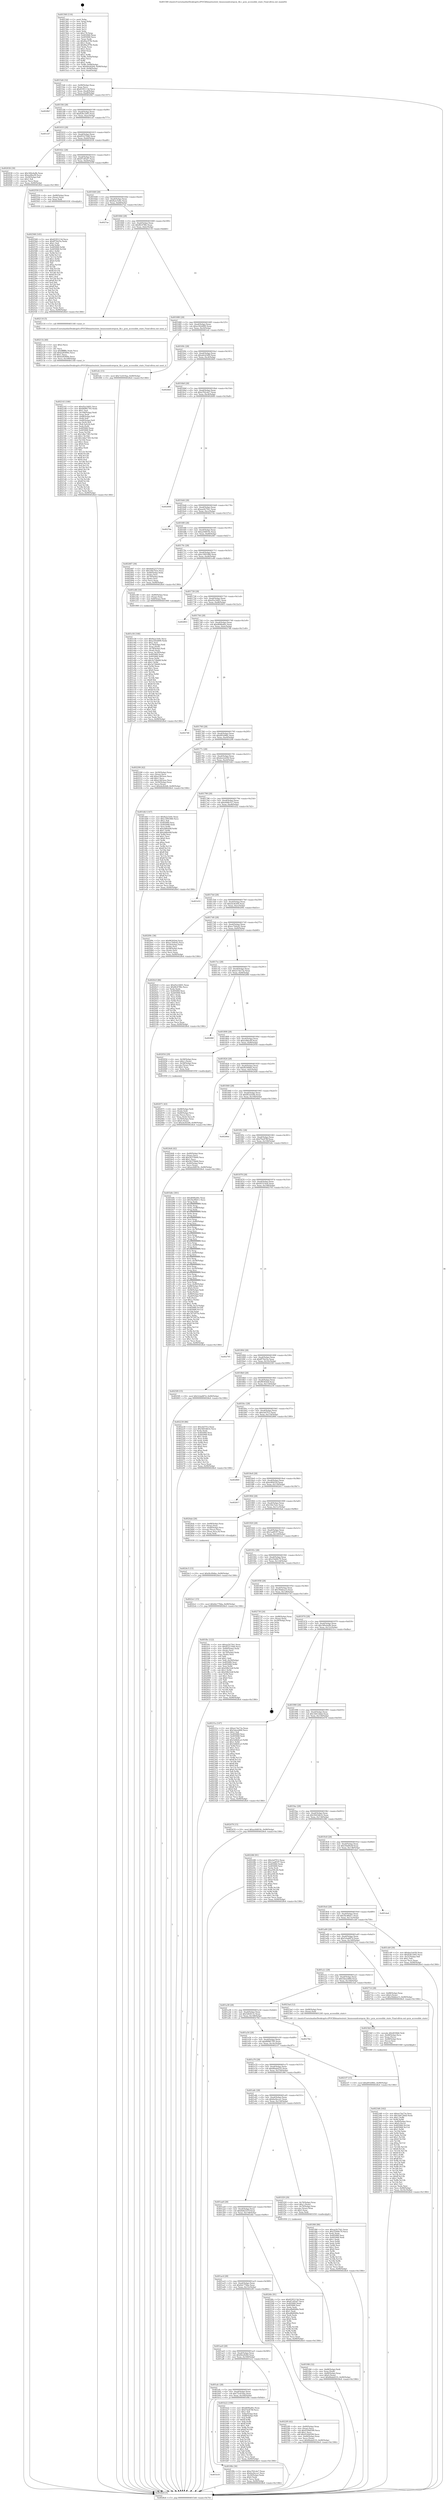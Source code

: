 digraph "0x401560" {
  label = "0x401560 (/mnt/c/Users/mathe/Desktop/tcc/POCII/binaries/extr_linuxsoundcorepcm_lib.c_pcm_accessible_state_Final-ollvm.out::main(0))"
  labelloc = "t"
  node[shape=record]

  Entry [label="",width=0.3,height=0.3,shape=circle,fillcolor=black,style=filled]
  "0x4015d4" [label="{
     0x4015d4 [32]\l
     | [instrs]\l
     &nbsp;&nbsp;0x4015d4 \<+6\>: mov -0x90(%rbp),%eax\l
     &nbsp;&nbsp;0x4015da \<+2\>: mov %eax,%ecx\l
     &nbsp;&nbsp;0x4015dc \<+6\>: sub $0x8195113d,%ecx\l
     &nbsp;&nbsp;0x4015e2 \<+6\>: mov %eax,-0xa4(%rbp)\l
     &nbsp;&nbsp;0x4015e8 \<+6\>: mov %ecx,-0xa8(%rbp)\l
     &nbsp;&nbsp;0x4015ee \<+6\>: je 00000000004028b7 \<main+0x1357\>\l
  }"]
  "0x4028b7" [label="{
     0x4028b7\l
  }", style=dashed]
  "0x4015f4" [label="{
     0x4015f4 [28]\l
     | [instrs]\l
     &nbsp;&nbsp;0x4015f4 \<+5\>: jmp 00000000004015f9 \<main+0x99\>\l
     &nbsp;&nbsp;0x4015f9 \<+6\>: mov -0xa4(%rbp),%eax\l
     &nbsp;&nbsp;0x4015ff \<+5\>: sub $0x828c1b65,%eax\l
     &nbsp;&nbsp;0x401604 \<+6\>: mov %eax,-0xac(%rbp)\l
     &nbsp;&nbsp;0x40160a \<+6\>: je 0000000000401cd7 \<main+0x777\>\l
  }"]
  Exit [label="",width=0.3,height=0.3,shape=circle,fillcolor=black,style=filled,peripheries=2]
  "0x401cd7" [label="{
     0x401cd7\l
  }", style=dashed]
  "0x401610" [label="{
     0x401610 [28]\l
     | [instrs]\l
     &nbsp;&nbsp;0x401610 \<+5\>: jmp 0000000000401615 \<main+0xb5\>\l
     &nbsp;&nbsp;0x401615 \<+6\>: mov -0xa4(%rbp),%eax\l
     &nbsp;&nbsp;0x40161b \<+5\>: sub $0x852270d0,%eax\l
     &nbsp;&nbsp;0x401620 \<+6\>: mov %eax,-0xb0(%rbp)\l
     &nbsp;&nbsp;0x401626 \<+6\>: je 0000000000402036 \<main+0xad6\>\l
  }"]
  "0x402568" [label="{
     0x402568 [145]\l
     | [instrs]\l
     &nbsp;&nbsp;0x402568 \<+5\>: mov $0x8195113d,%ecx\l
     &nbsp;&nbsp;0x40256d \<+5\>: mov $0xff75b25a,%edx\l
     &nbsp;&nbsp;0x402572 \<+3\>: mov $0x1,%sil\l
     &nbsp;&nbsp;0x402575 \<+3\>: xor %r8d,%r8d\l
     &nbsp;&nbsp;0x402578 \<+8\>: mov 0x405060,%r9d\l
     &nbsp;&nbsp;0x402580 \<+8\>: mov 0x405068,%r10d\l
     &nbsp;&nbsp;0x402588 \<+4\>: sub $0x1,%r8d\l
     &nbsp;&nbsp;0x40258c \<+3\>: mov %r9d,%r11d\l
     &nbsp;&nbsp;0x40258f \<+3\>: add %r8d,%r11d\l
     &nbsp;&nbsp;0x402592 \<+4\>: imul %r11d,%r9d\l
     &nbsp;&nbsp;0x402596 \<+4\>: and $0x1,%r9d\l
     &nbsp;&nbsp;0x40259a \<+4\>: cmp $0x0,%r9d\l
     &nbsp;&nbsp;0x40259e \<+3\>: sete %bl\l
     &nbsp;&nbsp;0x4025a1 \<+4\>: cmp $0xa,%r10d\l
     &nbsp;&nbsp;0x4025a5 \<+4\>: setl %r14b\l
     &nbsp;&nbsp;0x4025a9 \<+3\>: mov %bl,%r15b\l
     &nbsp;&nbsp;0x4025ac \<+4\>: xor $0xff,%r15b\l
     &nbsp;&nbsp;0x4025b0 \<+3\>: mov %r14b,%r12b\l
     &nbsp;&nbsp;0x4025b3 \<+4\>: xor $0xff,%r12b\l
     &nbsp;&nbsp;0x4025b7 \<+4\>: xor $0x1,%sil\l
     &nbsp;&nbsp;0x4025bb \<+3\>: mov %r15b,%r13b\l
     &nbsp;&nbsp;0x4025be \<+4\>: and $0xff,%r13b\l
     &nbsp;&nbsp;0x4025c2 \<+3\>: and %sil,%bl\l
     &nbsp;&nbsp;0x4025c5 \<+3\>: mov %r12b,%al\l
     &nbsp;&nbsp;0x4025c8 \<+2\>: and $0xff,%al\l
     &nbsp;&nbsp;0x4025ca \<+3\>: and %sil,%r14b\l
     &nbsp;&nbsp;0x4025cd \<+3\>: or %bl,%r13b\l
     &nbsp;&nbsp;0x4025d0 \<+3\>: or %r14b,%al\l
     &nbsp;&nbsp;0x4025d3 \<+3\>: xor %al,%r13b\l
     &nbsp;&nbsp;0x4025d6 \<+3\>: or %r12b,%r15b\l
     &nbsp;&nbsp;0x4025d9 \<+4\>: xor $0xff,%r15b\l
     &nbsp;&nbsp;0x4025dd \<+4\>: or $0x1,%sil\l
     &nbsp;&nbsp;0x4025e1 \<+3\>: and %sil,%r15b\l
     &nbsp;&nbsp;0x4025e4 \<+3\>: or %r15b,%r13b\l
     &nbsp;&nbsp;0x4025e7 \<+4\>: test $0x1,%r13b\l
     &nbsp;&nbsp;0x4025eb \<+3\>: cmovne %edx,%ecx\l
     &nbsp;&nbsp;0x4025ee \<+6\>: mov %ecx,-0x90(%rbp)\l
     &nbsp;&nbsp;0x4025f4 \<+5\>: jmp 00000000004028e4 \<main+0x1384\>\l
  }"]
  "0x402036" [label="{
     0x402036 [30]\l
     | [instrs]\l
     &nbsp;&nbsp;0x402036 \<+5\>: mov $0x340e4a9b,%eax\l
     &nbsp;&nbsp;0x40203b \<+5\>: mov $0xee8facf9,%ecx\l
     &nbsp;&nbsp;0x402040 \<+3\>: mov -0x29(%rbp),%dl\l
     &nbsp;&nbsp;0x402043 \<+3\>: test $0x1,%dl\l
     &nbsp;&nbsp;0x402046 \<+3\>: cmovne %ecx,%eax\l
     &nbsp;&nbsp;0x402049 \<+6\>: mov %eax,-0x90(%rbp)\l
     &nbsp;&nbsp;0x40204f \<+5\>: jmp 00000000004028e4 \<main+0x1384\>\l
  }"]
  "0x40162c" [label="{
     0x40162c [28]\l
     | [instrs]\l
     &nbsp;&nbsp;0x40162c \<+5\>: jmp 0000000000401631 \<main+0xd1\>\l
     &nbsp;&nbsp;0x401631 \<+6\>: mov -0xa4(%rbp),%eax\l
     &nbsp;&nbsp;0x401637 \<+5\>: sub $0x87c85af7,%eax\l
     &nbsp;&nbsp;0x40163c \<+6\>: mov %eax,-0xb4(%rbp)\l
     &nbsp;&nbsp;0x401642 \<+6\>: je 0000000000402559 \<main+0xff9\>\l
  }"]
  "0x4024c5" [label="{
     0x4024c5 [15]\l
     | [instrs]\l
     &nbsp;&nbsp;0x4024c5 \<+10\>: movl $0xf4c09dbe,-0x90(%rbp)\l
     &nbsp;&nbsp;0x4024cf \<+5\>: jmp 00000000004028e4 \<main+0x1384\>\l
  }"]
  "0x402559" [label="{
     0x402559 [15]\l
     | [instrs]\l
     &nbsp;&nbsp;0x402559 \<+4\>: mov -0x68(%rbp),%rax\l
     &nbsp;&nbsp;0x40255d \<+3\>: mov (%rax),%rax\l
     &nbsp;&nbsp;0x402560 \<+3\>: mov %rax,%rdi\l
     &nbsp;&nbsp;0x402563 \<+5\>: call 0000000000401030 \<free@plt\>\l
     | [calls]\l
     &nbsp;&nbsp;0x401030 \{1\} (unknown)\l
  }"]
  "0x401648" [label="{
     0x401648 [28]\l
     | [instrs]\l
     &nbsp;&nbsp;0x401648 \<+5\>: jmp 000000000040164d \<main+0xed\>\l
     &nbsp;&nbsp;0x40164d \<+6\>: mov -0xa4(%rbp),%eax\l
     &nbsp;&nbsp;0x401653 \<+5\>: sub $0x8a2c5e6c,%eax\l
     &nbsp;&nbsp;0x401658 \<+6\>: mov %eax,-0xb8(%rbp)\l
     &nbsp;&nbsp;0x40165e \<+6\>: je 00000000004027ae \<main+0x124e\>\l
  }"]
  "0x4023d6" [label="{
     0x4023d6 [162]\l
     | [instrs]\l
     &nbsp;&nbsp;0x4023d6 \<+5\>: mov $0xee7da73a,%esi\l
     &nbsp;&nbsp;0x4023db \<+5\>: mov $0x3d412bbd,%edx\l
     &nbsp;&nbsp;0x4023e0 \<+3\>: mov $0x1,%r8b\l
     &nbsp;&nbsp;0x4023e3 \<+3\>: xor %r9d,%r9d\l
     &nbsp;&nbsp;0x4023e6 \<+4\>: mov -0x40(%rbp),%rcx\l
     &nbsp;&nbsp;0x4023ea \<+6\>: movl $0x0,(%rcx)\l
     &nbsp;&nbsp;0x4023f0 \<+8\>: mov 0x405060,%r10d\l
     &nbsp;&nbsp;0x4023f8 \<+8\>: mov 0x405068,%r11d\l
     &nbsp;&nbsp;0x402400 \<+4\>: sub $0x1,%r9d\l
     &nbsp;&nbsp;0x402404 \<+3\>: mov %r10d,%ebx\l
     &nbsp;&nbsp;0x402407 \<+3\>: add %r9d,%ebx\l
     &nbsp;&nbsp;0x40240a \<+4\>: imul %ebx,%r10d\l
     &nbsp;&nbsp;0x40240e \<+4\>: and $0x1,%r10d\l
     &nbsp;&nbsp;0x402412 \<+4\>: cmp $0x0,%r10d\l
     &nbsp;&nbsp;0x402416 \<+4\>: sete %r14b\l
     &nbsp;&nbsp;0x40241a \<+4\>: cmp $0xa,%r11d\l
     &nbsp;&nbsp;0x40241e \<+4\>: setl %r15b\l
     &nbsp;&nbsp;0x402422 \<+3\>: mov %r14b,%r12b\l
     &nbsp;&nbsp;0x402425 \<+4\>: xor $0xff,%r12b\l
     &nbsp;&nbsp;0x402429 \<+3\>: mov %r15b,%r13b\l
     &nbsp;&nbsp;0x40242c \<+4\>: xor $0xff,%r13b\l
     &nbsp;&nbsp;0x402430 \<+4\>: xor $0x1,%r8b\l
     &nbsp;&nbsp;0x402434 \<+3\>: mov %r12b,%cl\l
     &nbsp;&nbsp;0x402437 \<+3\>: and $0xff,%cl\l
     &nbsp;&nbsp;0x40243a \<+3\>: and %r8b,%r14b\l
     &nbsp;&nbsp;0x40243d \<+3\>: mov %r13b,%dil\l
     &nbsp;&nbsp;0x402440 \<+4\>: and $0xff,%dil\l
     &nbsp;&nbsp;0x402444 \<+3\>: and %r8b,%r15b\l
     &nbsp;&nbsp;0x402447 \<+3\>: or %r14b,%cl\l
     &nbsp;&nbsp;0x40244a \<+3\>: or %r15b,%dil\l
     &nbsp;&nbsp;0x40244d \<+3\>: xor %dil,%cl\l
     &nbsp;&nbsp;0x402450 \<+3\>: or %r13b,%r12b\l
     &nbsp;&nbsp;0x402453 \<+4\>: xor $0xff,%r12b\l
     &nbsp;&nbsp;0x402457 \<+4\>: or $0x1,%r8b\l
     &nbsp;&nbsp;0x40245b \<+3\>: and %r8b,%r12b\l
     &nbsp;&nbsp;0x40245e \<+3\>: or %r12b,%cl\l
     &nbsp;&nbsp;0x402461 \<+3\>: test $0x1,%cl\l
     &nbsp;&nbsp;0x402464 \<+3\>: cmovne %edx,%esi\l
     &nbsp;&nbsp;0x402467 \<+6\>: mov %esi,-0x90(%rbp)\l
     &nbsp;&nbsp;0x40246d \<+6\>: mov %eax,-0x16c(%rbp)\l
     &nbsp;&nbsp;0x402473 \<+5\>: jmp 00000000004028e4 \<main+0x1384\>\l
  }"]
  "0x4027ae" [label="{
     0x4027ae\l
  }", style=dashed]
  "0x401664" [label="{
     0x401664 [28]\l
     | [instrs]\l
     &nbsp;&nbsp;0x401664 \<+5\>: jmp 0000000000401669 \<main+0x109\>\l
     &nbsp;&nbsp;0x401669 \<+6\>: mov -0xa4(%rbp),%eax\l
     &nbsp;&nbsp;0x40166f \<+5\>: sub $0x8fc478fe,%eax\l
     &nbsp;&nbsp;0x401674 \<+6\>: mov %eax,-0xbc(%rbp)\l
     &nbsp;&nbsp;0x40167a \<+6\>: je 0000000000402116 \<main+0xbb6\>\l
  }"]
  "0x4023b9" [label="{
     0x4023b9 [29]\l
     | [instrs]\l
     &nbsp;&nbsp;0x4023b9 \<+10\>: movabs $0x4030b6,%rdi\l
     &nbsp;&nbsp;0x4023c3 \<+4\>: mov -0x48(%rbp),%rcx\l
     &nbsp;&nbsp;0x4023c7 \<+2\>: mov %eax,(%rcx)\l
     &nbsp;&nbsp;0x4023c9 \<+4\>: mov -0x48(%rbp),%rcx\l
     &nbsp;&nbsp;0x4023cd \<+2\>: mov (%rcx),%esi\l
     &nbsp;&nbsp;0x4023cf \<+2\>: mov $0x0,%al\l
     &nbsp;&nbsp;0x4023d1 \<+5\>: call 0000000000401040 \<printf@plt\>\l
     | [calls]\l
     &nbsp;&nbsp;0x401040 \{1\} (unknown)\l
  }"]
  "0x402116" [label="{
     0x402116 [5]\l
     | [instrs]\l
     &nbsp;&nbsp;0x402116 \<+5\>: call 0000000000401160 \<next_i\>\l
     | [calls]\l
     &nbsp;&nbsp;0x401160 \{1\} (/mnt/c/Users/mathe/Desktop/tcc/POCII/binaries/extr_linuxsoundcorepcm_lib.c_pcm_accessible_state_Final-ollvm.out::next_i)\l
  }"]
  "0x401680" [label="{
     0x401680 [28]\l
     | [instrs]\l
     &nbsp;&nbsp;0x401680 \<+5\>: jmp 0000000000401685 \<main+0x125\>\l
     &nbsp;&nbsp;0x401685 \<+6\>: mov -0xa4(%rbp),%eax\l
     &nbsp;&nbsp;0x40168b \<+5\>: sub $0xa182d490,%eax\l
     &nbsp;&nbsp;0x401690 \<+6\>: mov %eax,-0xc0(%rbp)\l
     &nbsp;&nbsp;0x401696 \<+6\>: je 0000000000401efc \<main+0x99c\>\l
  }"]
  "0x402143" [label="{
     0x402143 [180]\l
     | [instrs]\l
     &nbsp;&nbsp;0x402143 \<+5\>: mov $0xd5a14401,%ecx\l
     &nbsp;&nbsp;0x402148 \<+5\>: mov $0x66981705,%edx\l
     &nbsp;&nbsp;0x40214d \<+3\>: mov $0x1,%sil\l
     &nbsp;&nbsp;0x402150 \<+6\>: mov -0x168(%rbp),%edi\l
     &nbsp;&nbsp;0x402156 \<+3\>: imul %eax,%edi\l
     &nbsp;&nbsp;0x402159 \<+4\>: mov -0x68(%rbp),%r8\l
     &nbsp;&nbsp;0x40215d \<+3\>: mov (%r8),%r8\l
     &nbsp;&nbsp;0x402160 \<+4\>: mov -0x60(%rbp),%r9\l
     &nbsp;&nbsp;0x402164 \<+3\>: movslq (%r9),%r9\l
     &nbsp;&nbsp;0x402167 \<+4\>: mov (%r8,%r9,8),%r8\l
     &nbsp;&nbsp;0x40216b \<+3\>: mov %edi,(%r8)\l
     &nbsp;&nbsp;0x40216e \<+7\>: mov 0x405060,%eax\l
     &nbsp;&nbsp;0x402175 \<+7\>: mov 0x405068,%edi\l
     &nbsp;&nbsp;0x40217c \<+3\>: mov %eax,%r10d\l
     &nbsp;&nbsp;0x40217f \<+7\>: sub $0x1dbe7383,%r10d\l
     &nbsp;&nbsp;0x402186 \<+4\>: sub $0x1,%r10d\l
     &nbsp;&nbsp;0x40218a \<+7\>: add $0x1dbe7383,%r10d\l
     &nbsp;&nbsp;0x402191 \<+4\>: imul %r10d,%eax\l
     &nbsp;&nbsp;0x402195 \<+3\>: and $0x1,%eax\l
     &nbsp;&nbsp;0x402198 \<+3\>: cmp $0x0,%eax\l
     &nbsp;&nbsp;0x40219b \<+4\>: sete %r11b\l
     &nbsp;&nbsp;0x40219f \<+3\>: cmp $0xa,%edi\l
     &nbsp;&nbsp;0x4021a2 \<+3\>: setl %bl\l
     &nbsp;&nbsp;0x4021a5 \<+3\>: mov %r11b,%r14b\l
     &nbsp;&nbsp;0x4021a8 \<+4\>: xor $0xff,%r14b\l
     &nbsp;&nbsp;0x4021ac \<+3\>: mov %bl,%r15b\l
     &nbsp;&nbsp;0x4021af \<+4\>: xor $0xff,%r15b\l
     &nbsp;&nbsp;0x4021b3 \<+4\>: xor $0x0,%sil\l
     &nbsp;&nbsp;0x4021b7 \<+3\>: mov %r14b,%r12b\l
     &nbsp;&nbsp;0x4021ba \<+4\>: and $0x0,%r12b\l
     &nbsp;&nbsp;0x4021be \<+3\>: and %sil,%r11b\l
     &nbsp;&nbsp;0x4021c1 \<+3\>: mov %r15b,%r13b\l
     &nbsp;&nbsp;0x4021c4 \<+4\>: and $0x0,%r13b\l
     &nbsp;&nbsp;0x4021c8 \<+3\>: and %sil,%bl\l
     &nbsp;&nbsp;0x4021cb \<+3\>: or %r11b,%r12b\l
     &nbsp;&nbsp;0x4021ce \<+3\>: or %bl,%r13b\l
     &nbsp;&nbsp;0x4021d1 \<+3\>: xor %r13b,%r12b\l
     &nbsp;&nbsp;0x4021d4 \<+3\>: or %r15b,%r14b\l
     &nbsp;&nbsp;0x4021d7 \<+4\>: xor $0xff,%r14b\l
     &nbsp;&nbsp;0x4021db \<+4\>: or $0x0,%sil\l
     &nbsp;&nbsp;0x4021df \<+3\>: and %sil,%r14b\l
     &nbsp;&nbsp;0x4021e2 \<+3\>: or %r14b,%r12b\l
     &nbsp;&nbsp;0x4021e5 \<+4\>: test $0x1,%r12b\l
     &nbsp;&nbsp;0x4021e9 \<+3\>: cmovne %edx,%ecx\l
     &nbsp;&nbsp;0x4021ec \<+6\>: mov %ecx,-0x90(%rbp)\l
     &nbsp;&nbsp;0x4021f2 \<+5\>: jmp 00000000004028e4 \<main+0x1384\>\l
  }"]
  "0x401efc" [label="{
     0x401efc [15]\l
     | [instrs]\l
     &nbsp;&nbsp;0x401efc \<+10\>: movl $0x72c619aa,-0x90(%rbp)\l
     &nbsp;&nbsp;0x401f06 \<+5\>: jmp 00000000004028e4 \<main+0x1384\>\l
  }"]
  "0x40169c" [label="{
     0x40169c [28]\l
     | [instrs]\l
     &nbsp;&nbsp;0x40169c \<+5\>: jmp 00000000004016a1 \<main+0x141\>\l
     &nbsp;&nbsp;0x4016a1 \<+6\>: mov -0xa4(%rbp),%eax\l
     &nbsp;&nbsp;0x4016a7 \<+5\>: sub $0xa6cb54f9,%eax\l
     &nbsp;&nbsp;0x4016ac \<+6\>: mov %eax,-0xc4(%rbp)\l
     &nbsp;&nbsp;0x4016b2 \<+6\>: je 00000000004028d5 \<main+0x1375\>\l
  }"]
  "0x40211b" [label="{
     0x40211b [40]\l
     | [instrs]\l
     &nbsp;&nbsp;0x40211b \<+5\>: mov $0x2,%ecx\l
     &nbsp;&nbsp;0x402120 \<+1\>: cltd\l
     &nbsp;&nbsp;0x402121 \<+2\>: idiv %ecx\l
     &nbsp;&nbsp;0x402123 \<+6\>: imul $0xfffffffe,%edx,%ecx\l
     &nbsp;&nbsp;0x402129 \<+6\>: add $0xb285f00e,%ecx\l
     &nbsp;&nbsp;0x40212f \<+3\>: add $0x1,%ecx\l
     &nbsp;&nbsp;0x402132 \<+6\>: sub $0xb285f00e,%ecx\l
     &nbsp;&nbsp;0x402138 \<+6\>: mov %ecx,-0x168(%rbp)\l
     &nbsp;&nbsp;0x40213e \<+5\>: call 0000000000401160 \<next_i\>\l
     | [calls]\l
     &nbsp;&nbsp;0x401160 \{1\} (/mnt/c/Users/mathe/Desktop/tcc/POCII/binaries/extr_linuxsoundcorepcm_lib.c_pcm_accessible_state_Final-ollvm.out::next_i)\l
  }"]
  "0x4028d5" [label="{
     0x4028d5\l
  }", style=dashed]
  "0x4016b8" [label="{
     0x4016b8 [28]\l
     | [instrs]\l
     &nbsp;&nbsp;0x4016b8 \<+5\>: jmp 00000000004016bd \<main+0x15d\>\l
     &nbsp;&nbsp;0x4016bd \<+6\>: mov -0xa4(%rbp),%eax\l
     &nbsp;&nbsp;0x4016c3 \<+5\>: sub $0xa762cde7,%eax\l
     &nbsp;&nbsp;0x4016c8 \<+6\>: mov %eax,-0xc8(%rbp)\l
     &nbsp;&nbsp;0x4016ce \<+6\>: je 0000000000402608 \<main+0x10a8\>\l
  }"]
  "0x402071" [label="{
     0x402071 [43]\l
     | [instrs]\l
     &nbsp;&nbsp;0x402071 \<+4\>: mov -0x68(%rbp),%rdi\l
     &nbsp;&nbsp;0x402075 \<+3\>: mov (%rdi),%rdi\l
     &nbsp;&nbsp;0x402078 \<+4\>: mov -0x60(%rbp),%rcx\l
     &nbsp;&nbsp;0x40207c \<+3\>: movslq (%rcx),%rcx\l
     &nbsp;&nbsp;0x40207f \<+4\>: mov %rax,(%rdi,%rcx,8)\l
     &nbsp;&nbsp;0x402083 \<+4\>: mov -0x50(%rbp),%rax\l
     &nbsp;&nbsp;0x402087 \<+6\>: movl $0x0,(%rax)\l
     &nbsp;&nbsp;0x40208d \<+10\>: movl $0xebc8cbf4,-0x90(%rbp)\l
     &nbsp;&nbsp;0x402097 \<+5\>: jmp 00000000004028e4 \<main+0x1384\>\l
  }"]
  "0x402608" [label="{
     0x402608\l
  }", style=dashed]
  "0x4016d4" [label="{
     0x4016d4 [28]\l
     | [instrs]\l
     &nbsp;&nbsp;0x4016d4 \<+5\>: jmp 00000000004016d9 \<main+0x179\>\l
     &nbsp;&nbsp;0x4016d9 \<+6\>: mov -0xa4(%rbp),%eax\l
     &nbsp;&nbsp;0x4016df \<+5\>: sub $0xaa2b75b1,%eax\l
     &nbsp;&nbsp;0x4016e4 \<+6\>: mov %eax,-0xcc(%rbp)\l
     &nbsp;&nbsp;0x4016ea \<+6\>: je 00000000004027de \<main+0x127e\>\l
  }"]
  "0x401f46" [label="{
     0x401f46 [32]\l
     | [instrs]\l
     &nbsp;&nbsp;0x401f46 \<+4\>: mov -0x68(%rbp),%rdi\l
     &nbsp;&nbsp;0x401f4a \<+3\>: mov %rax,(%rdi)\l
     &nbsp;&nbsp;0x401f4d \<+4\>: mov -0x60(%rbp),%rax\l
     &nbsp;&nbsp;0x401f51 \<+6\>: movl $0x0,(%rax)\l
     &nbsp;&nbsp;0x401f57 \<+10\>: movl $0x66abd235,-0x90(%rbp)\l
     &nbsp;&nbsp;0x401f61 \<+5\>: jmp 00000000004028e4 \<main+0x1384\>\l
  }"]
  "0x4027de" [label="{
     0x4027de\l
  }", style=dashed]
  "0x4016f0" [label="{
     0x4016f0 [28]\l
     | [instrs]\l
     &nbsp;&nbsp;0x4016f0 \<+5\>: jmp 00000000004016f5 \<main+0x195\>\l
     &nbsp;&nbsp;0x4016f5 \<+6\>: mov -0xa4(%rbp),%eax\l
     &nbsp;&nbsp;0x4016fb \<+5\>: sub $0xac64819c,%eax\l
     &nbsp;&nbsp;0x401700 \<+6\>: mov %eax,-0xd0(%rbp)\l
     &nbsp;&nbsp;0x401706 \<+6\>: je 0000000000402487 \<main+0xf27\>\l
  }"]
  "0x401b18" [label="{
     0x401b18\l
  }", style=dashed]
  "0x402487" [label="{
     0x402487 [36]\l
     | [instrs]\l
     &nbsp;&nbsp;0x402487 \<+5\>: mov $0x6d42257f,%eax\l
     &nbsp;&nbsp;0x40248c \<+5\>: mov $0x16fa7b2e,%ecx\l
     &nbsp;&nbsp;0x402491 \<+4\>: mov -0x40(%rbp),%rdx\l
     &nbsp;&nbsp;0x402495 \<+2\>: mov (%rdx),%esi\l
     &nbsp;&nbsp;0x402497 \<+4\>: mov -0x70(%rbp),%rdx\l
     &nbsp;&nbsp;0x40249b \<+2\>: cmp (%rdx),%esi\l
     &nbsp;&nbsp;0x40249d \<+3\>: cmovl %ecx,%eax\l
     &nbsp;&nbsp;0x4024a0 \<+6\>: mov %eax,-0x90(%rbp)\l
     &nbsp;&nbsp;0x4024a6 \<+5\>: jmp 00000000004028e4 \<main+0x1384\>\l
  }"]
  "0x40170c" [label="{
     0x40170c [28]\l
     | [instrs]\l
     &nbsp;&nbsp;0x40170c \<+5\>: jmp 0000000000401711 \<main+0x1b1\>\l
     &nbsp;&nbsp;0x401711 \<+6\>: mov -0xa4(%rbp),%eax\l
     &nbsp;&nbsp;0x401717 \<+5\>: sub $0xc1891066,%eax\l
     &nbsp;&nbsp;0x40171c \<+6\>: mov %eax,-0xd4(%rbp)\l
     &nbsp;&nbsp;0x401722 \<+6\>: je 0000000000401e46 \<main+0x8e6\>\l
  }"]
  "0x401f0b" [label="{
     0x401f0b [30]\l
     | [instrs]\l
     &nbsp;&nbsp;0x401f0b \<+5\>: mov $0xa762cde7,%eax\l
     &nbsp;&nbsp;0x401f10 \<+5\>: mov $0x6a2bcca1,%ecx\l
     &nbsp;&nbsp;0x401f15 \<+3\>: mov -0x30(%rbp),%edx\l
     &nbsp;&nbsp;0x401f18 \<+3\>: cmp $0x0,%edx\l
     &nbsp;&nbsp;0x401f1b \<+3\>: cmove %ecx,%eax\l
     &nbsp;&nbsp;0x401f1e \<+6\>: mov %eax,-0x90(%rbp)\l
     &nbsp;&nbsp;0x401f24 \<+5\>: jmp 00000000004028e4 \<main+0x1384\>\l
  }"]
  "0x401e46" [label="{
     0x401e46 [16]\l
     | [instrs]\l
     &nbsp;&nbsp;0x401e46 \<+4\>: mov -0x80(%rbp),%rax\l
     &nbsp;&nbsp;0x401e4a \<+3\>: mov (%rax),%rax\l
     &nbsp;&nbsp;0x401e4d \<+4\>: mov 0x8(%rax),%rdi\l
     &nbsp;&nbsp;0x401e51 \<+5\>: call 0000000000401060 \<atoi@plt\>\l
     | [calls]\l
     &nbsp;&nbsp;0x401060 \{1\} (unknown)\l
  }"]
  "0x401728" [label="{
     0x401728 [28]\l
     | [instrs]\l
     &nbsp;&nbsp;0x401728 \<+5\>: jmp 000000000040172d \<main+0x1cd\>\l
     &nbsp;&nbsp;0x40172d \<+6\>: mov -0xa4(%rbp),%eax\l
     &nbsp;&nbsp;0x401733 \<+5\>: sub $0xd5a14401,%eax\l
     &nbsp;&nbsp;0x401738 \<+6\>: mov %eax,-0xd8(%rbp)\l
     &nbsp;&nbsp;0x40173e \<+6\>: je 0000000000402803 \<main+0x12a3\>\l
  }"]
  "0x401e56" [label="{
     0x401e56 [166]\l
     | [instrs]\l
     &nbsp;&nbsp;0x401e56 \<+5\>: mov $0x8a2c5e6c,%ecx\l
     &nbsp;&nbsp;0x401e5b \<+5\>: mov $0xa182d490,%edx\l
     &nbsp;&nbsp;0x401e60 \<+3\>: mov $0x1,%sil\l
     &nbsp;&nbsp;0x401e63 \<+4\>: mov -0x78(%rbp),%rdi\l
     &nbsp;&nbsp;0x401e67 \<+2\>: mov %eax,(%rdi)\l
     &nbsp;&nbsp;0x401e69 \<+4\>: mov -0x78(%rbp),%rdi\l
     &nbsp;&nbsp;0x401e6d \<+2\>: mov (%rdi),%eax\l
     &nbsp;&nbsp;0x401e6f \<+3\>: mov %eax,-0x30(%rbp)\l
     &nbsp;&nbsp;0x401e72 \<+7\>: mov 0x405060,%eax\l
     &nbsp;&nbsp;0x401e79 \<+8\>: mov 0x405068,%r8d\l
     &nbsp;&nbsp;0x401e81 \<+3\>: mov %eax,%r9d\l
     &nbsp;&nbsp;0x401e84 \<+7\>: add $0x3a728d49,%r9d\l
     &nbsp;&nbsp;0x401e8b \<+4\>: sub $0x1,%r9d\l
     &nbsp;&nbsp;0x401e8f \<+7\>: sub $0x3a728d49,%r9d\l
     &nbsp;&nbsp;0x401e96 \<+4\>: imul %r9d,%eax\l
     &nbsp;&nbsp;0x401e9a \<+3\>: and $0x1,%eax\l
     &nbsp;&nbsp;0x401e9d \<+3\>: cmp $0x0,%eax\l
     &nbsp;&nbsp;0x401ea0 \<+4\>: sete %r10b\l
     &nbsp;&nbsp;0x401ea4 \<+4\>: cmp $0xa,%r8d\l
     &nbsp;&nbsp;0x401ea8 \<+4\>: setl %r11b\l
     &nbsp;&nbsp;0x401eac \<+3\>: mov %r10b,%bl\l
     &nbsp;&nbsp;0x401eaf \<+3\>: xor $0xff,%bl\l
     &nbsp;&nbsp;0x401eb2 \<+3\>: mov %r11b,%r14b\l
     &nbsp;&nbsp;0x401eb5 \<+4\>: xor $0xff,%r14b\l
     &nbsp;&nbsp;0x401eb9 \<+4\>: xor $0x1,%sil\l
     &nbsp;&nbsp;0x401ebd \<+3\>: mov %bl,%r15b\l
     &nbsp;&nbsp;0x401ec0 \<+4\>: and $0xff,%r15b\l
     &nbsp;&nbsp;0x401ec4 \<+3\>: and %sil,%r10b\l
     &nbsp;&nbsp;0x401ec7 \<+3\>: mov %r14b,%r12b\l
     &nbsp;&nbsp;0x401eca \<+4\>: and $0xff,%r12b\l
     &nbsp;&nbsp;0x401ece \<+3\>: and %sil,%r11b\l
     &nbsp;&nbsp;0x401ed1 \<+3\>: or %r10b,%r15b\l
     &nbsp;&nbsp;0x401ed4 \<+3\>: or %r11b,%r12b\l
     &nbsp;&nbsp;0x401ed7 \<+3\>: xor %r12b,%r15b\l
     &nbsp;&nbsp;0x401eda \<+3\>: or %r14b,%bl\l
     &nbsp;&nbsp;0x401edd \<+3\>: xor $0xff,%bl\l
     &nbsp;&nbsp;0x401ee0 \<+4\>: or $0x1,%sil\l
     &nbsp;&nbsp;0x401ee4 \<+3\>: and %sil,%bl\l
     &nbsp;&nbsp;0x401ee7 \<+3\>: or %bl,%r15b\l
     &nbsp;&nbsp;0x401eea \<+4\>: test $0x1,%r15b\l
     &nbsp;&nbsp;0x401eee \<+3\>: cmovne %edx,%ecx\l
     &nbsp;&nbsp;0x401ef1 \<+6\>: mov %ecx,-0x90(%rbp)\l
     &nbsp;&nbsp;0x401ef7 \<+5\>: jmp 00000000004028e4 \<main+0x1384\>\l
  }"]
  "0x402803" [label="{
     0x402803\l
  }", style=dashed]
  "0x401744" [label="{
     0x401744 [28]\l
     | [instrs]\l
     &nbsp;&nbsp;0x401744 \<+5\>: jmp 0000000000401749 \<main+0x1e9\>\l
     &nbsp;&nbsp;0x401749 \<+6\>: mov -0xa4(%rbp),%eax\l
     &nbsp;&nbsp;0x40174f \<+5\>: sub $0xd648a40c,%eax\l
     &nbsp;&nbsp;0x401754 \<+6\>: mov %eax,-0xdc(%rbp)\l
     &nbsp;&nbsp;0x40175a \<+6\>: je 0000000000402748 \<main+0x11e8\>\l
  }"]
  "0x401560" [label="{
     0x401560 [116]\l
     | [instrs]\l
     &nbsp;&nbsp;0x401560 \<+1\>: push %rbp\l
     &nbsp;&nbsp;0x401561 \<+3\>: mov %rsp,%rbp\l
     &nbsp;&nbsp;0x401564 \<+2\>: push %r15\l
     &nbsp;&nbsp;0x401566 \<+2\>: push %r14\l
     &nbsp;&nbsp;0x401568 \<+2\>: push %r13\l
     &nbsp;&nbsp;0x40156a \<+2\>: push %r12\l
     &nbsp;&nbsp;0x40156c \<+1\>: push %rbx\l
     &nbsp;&nbsp;0x40156d \<+7\>: sub $0x178,%rsp\l
     &nbsp;&nbsp;0x401574 \<+7\>: mov 0x405060,%eax\l
     &nbsp;&nbsp;0x40157b \<+7\>: mov 0x405068,%ecx\l
     &nbsp;&nbsp;0x401582 \<+2\>: mov %eax,%edx\l
     &nbsp;&nbsp;0x401584 \<+6\>: sub $0xf6ac97fb,%edx\l
     &nbsp;&nbsp;0x40158a \<+3\>: sub $0x1,%edx\l
     &nbsp;&nbsp;0x40158d \<+6\>: add $0xf6ac97fb,%edx\l
     &nbsp;&nbsp;0x401593 \<+3\>: imul %edx,%eax\l
     &nbsp;&nbsp;0x401596 \<+3\>: and $0x1,%eax\l
     &nbsp;&nbsp;0x401599 \<+3\>: cmp $0x0,%eax\l
     &nbsp;&nbsp;0x40159c \<+4\>: sete %r8b\l
     &nbsp;&nbsp;0x4015a0 \<+4\>: and $0x1,%r8b\l
     &nbsp;&nbsp;0x4015a4 \<+7\>: mov %r8b,-0x8a(%rbp)\l
     &nbsp;&nbsp;0x4015ab \<+3\>: cmp $0xa,%ecx\l
     &nbsp;&nbsp;0x4015ae \<+4\>: setl %r8b\l
     &nbsp;&nbsp;0x4015b2 \<+4\>: and $0x1,%r8b\l
     &nbsp;&nbsp;0x4015b6 \<+7\>: mov %r8b,-0x89(%rbp)\l
     &nbsp;&nbsp;0x4015bd \<+10\>: movl $0x6fee8264,-0x90(%rbp)\l
     &nbsp;&nbsp;0x4015c7 \<+6\>: mov %edi,-0x94(%rbp)\l
     &nbsp;&nbsp;0x4015cd \<+7\>: mov %rsi,-0xa0(%rbp)\l
  }"]
  "0x402748" [label="{
     0x402748\l
  }", style=dashed]
  "0x401760" [label="{
     0x401760 [28]\l
     | [instrs]\l
     &nbsp;&nbsp;0x401760 \<+5\>: jmp 0000000000401765 \<main+0x205\>\l
     &nbsp;&nbsp;0x401765 \<+6\>: mov -0xa4(%rbp),%eax\l
     &nbsp;&nbsp;0x40176b \<+5\>: sub $0xd91b96fc,%eax\l
     &nbsp;&nbsp;0x401770 \<+6\>: mov %eax,-0xe0(%rbp)\l
     &nbsp;&nbsp;0x401776 \<+6\>: je 0000000000402206 \<main+0xca6\>\l
  }"]
  "0x4028e4" [label="{
     0x4028e4 [5]\l
     | [instrs]\l
     &nbsp;&nbsp;0x4028e4 \<+5\>: jmp 00000000004015d4 \<main+0x74\>\l
  }"]
  "0x402206" [label="{
     0x402206 [42]\l
     | [instrs]\l
     &nbsp;&nbsp;0x402206 \<+4\>: mov -0x50(%rbp),%rax\l
     &nbsp;&nbsp;0x40220a \<+2\>: mov (%rax),%ecx\l
     &nbsp;&nbsp;0x40220c \<+6\>: add $0xa1463eee,%ecx\l
     &nbsp;&nbsp;0x402212 \<+3\>: add $0x1,%ecx\l
     &nbsp;&nbsp;0x402215 \<+6\>: sub $0xa1463eee,%ecx\l
     &nbsp;&nbsp;0x40221b \<+4\>: mov -0x50(%rbp),%rax\l
     &nbsp;&nbsp;0x40221f \<+2\>: mov %ecx,(%rax)\l
     &nbsp;&nbsp;0x402221 \<+10\>: movl $0xebc8cbf4,-0x90(%rbp)\l
     &nbsp;&nbsp;0x40222b \<+5\>: jmp 00000000004028e4 \<main+0x1384\>\l
  }"]
  "0x40177c" [label="{
     0x40177c [28]\l
     | [instrs]\l
     &nbsp;&nbsp;0x40177c \<+5\>: jmp 0000000000401781 \<main+0x221\>\l
     &nbsp;&nbsp;0x401781 \<+6\>: mov -0xa4(%rbp),%eax\l
     &nbsp;&nbsp;0x401787 \<+5\>: sub $0xdee2eb56,%eax\l
     &nbsp;&nbsp;0x40178c \<+6\>: mov %eax,-0xe4(%rbp)\l
     &nbsp;&nbsp;0x401792 \<+6\>: je 0000000000401db3 \<main+0x853\>\l
  }"]
  "0x401afc" [label="{
     0x401afc [28]\l
     | [instrs]\l
     &nbsp;&nbsp;0x401afc \<+5\>: jmp 0000000000401b01 \<main+0x5a1\>\l
     &nbsp;&nbsp;0x401b01 \<+6\>: mov -0xa4(%rbp),%eax\l
     &nbsp;&nbsp;0x401b07 \<+5\>: sub $0x72c619aa,%eax\l
     &nbsp;&nbsp;0x401b0c \<+6\>: mov %eax,-0x164(%rbp)\l
     &nbsp;&nbsp;0x401b12 \<+6\>: je 0000000000401f0b \<main+0x9ab\>\l
  }"]
  "0x401db3" [label="{
     0x401db3 [147]\l
     | [instrs]\l
     &nbsp;&nbsp;0x401db3 \<+5\>: mov $0x8a2c5e6c,%eax\l
     &nbsp;&nbsp;0x401db8 \<+5\>: mov $0xc1891066,%ecx\l
     &nbsp;&nbsp;0x401dbd \<+2\>: mov $0x1,%dl\l
     &nbsp;&nbsp;0x401dbf \<+7\>: mov 0x405060,%esi\l
     &nbsp;&nbsp;0x401dc6 \<+7\>: mov 0x405068,%edi\l
     &nbsp;&nbsp;0x401dcd \<+3\>: mov %esi,%r8d\l
     &nbsp;&nbsp;0x401dd0 \<+7\>: sub $0xaf46eb9f,%r8d\l
     &nbsp;&nbsp;0x401dd7 \<+4\>: sub $0x1,%r8d\l
     &nbsp;&nbsp;0x401ddb \<+7\>: add $0xaf46eb9f,%r8d\l
     &nbsp;&nbsp;0x401de2 \<+4\>: imul %r8d,%esi\l
     &nbsp;&nbsp;0x401de6 \<+3\>: and $0x1,%esi\l
     &nbsp;&nbsp;0x401de9 \<+3\>: cmp $0x0,%esi\l
     &nbsp;&nbsp;0x401dec \<+4\>: sete %r9b\l
     &nbsp;&nbsp;0x401df0 \<+3\>: cmp $0xa,%edi\l
     &nbsp;&nbsp;0x401df3 \<+4\>: setl %r10b\l
     &nbsp;&nbsp;0x401df7 \<+3\>: mov %r9b,%r11b\l
     &nbsp;&nbsp;0x401dfa \<+4\>: xor $0xff,%r11b\l
     &nbsp;&nbsp;0x401dfe \<+3\>: mov %r10b,%bl\l
     &nbsp;&nbsp;0x401e01 \<+3\>: xor $0xff,%bl\l
     &nbsp;&nbsp;0x401e04 \<+3\>: xor $0x1,%dl\l
     &nbsp;&nbsp;0x401e07 \<+3\>: mov %r11b,%r14b\l
     &nbsp;&nbsp;0x401e0a \<+4\>: and $0xff,%r14b\l
     &nbsp;&nbsp;0x401e0e \<+3\>: and %dl,%r9b\l
     &nbsp;&nbsp;0x401e11 \<+3\>: mov %bl,%r15b\l
     &nbsp;&nbsp;0x401e14 \<+4\>: and $0xff,%r15b\l
     &nbsp;&nbsp;0x401e18 \<+3\>: and %dl,%r10b\l
     &nbsp;&nbsp;0x401e1b \<+3\>: or %r9b,%r14b\l
     &nbsp;&nbsp;0x401e1e \<+3\>: or %r10b,%r15b\l
     &nbsp;&nbsp;0x401e21 \<+3\>: xor %r15b,%r14b\l
     &nbsp;&nbsp;0x401e24 \<+3\>: or %bl,%r11b\l
     &nbsp;&nbsp;0x401e27 \<+4\>: xor $0xff,%r11b\l
     &nbsp;&nbsp;0x401e2b \<+3\>: or $0x1,%dl\l
     &nbsp;&nbsp;0x401e2e \<+3\>: and %dl,%r11b\l
     &nbsp;&nbsp;0x401e31 \<+3\>: or %r11b,%r14b\l
     &nbsp;&nbsp;0x401e34 \<+4\>: test $0x1,%r14b\l
     &nbsp;&nbsp;0x401e38 \<+3\>: cmovne %ecx,%eax\l
     &nbsp;&nbsp;0x401e3b \<+6\>: mov %eax,-0x90(%rbp)\l
     &nbsp;&nbsp;0x401e41 \<+5\>: jmp 00000000004028e4 \<main+0x1384\>\l
  }"]
  "0x401798" [label="{
     0x401798 [28]\l
     | [instrs]\l
     &nbsp;&nbsp;0x401798 \<+5\>: jmp 000000000040179d \<main+0x23d\>\l
     &nbsp;&nbsp;0x40179d \<+6\>: mov -0xa4(%rbp),%eax\l
     &nbsp;&nbsp;0x4017a3 \<+5\>: sub $0xe6d6c5c7,%eax\l
     &nbsp;&nbsp;0x4017a8 \<+6\>: mov %eax,-0xe8(%rbp)\l
     &nbsp;&nbsp;0x4017ae \<+6\>: je 0000000000401d32 \<main+0x7d2\>\l
  }"]
  "0x401b22" [label="{
     0x401b22 [106]\l
     | [instrs]\l
     &nbsp;&nbsp;0x401b22 \<+5\>: mov $0xd648a40c,%eax\l
     &nbsp;&nbsp;0x401b27 \<+5\>: mov $0xf7be878f,%ecx\l
     &nbsp;&nbsp;0x401b2c \<+2\>: mov $0x1,%dl\l
     &nbsp;&nbsp;0x401b2e \<+7\>: mov -0x8a(%rbp),%sil\l
     &nbsp;&nbsp;0x401b35 \<+7\>: mov -0x89(%rbp),%dil\l
     &nbsp;&nbsp;0x401b3c \<+3\>: mov %sil,%r8b\l
     &nbsp;&nbsp;0x401b3f \<+4\>: xor $0xff,%r8b\l
     &nbsp;&nbsp;0x401b43 \<+3\>: mov %dil,%r9b\l
     &nbsp;&nbsp;0x401b46 \<+4\>: xor $0xff,%r9b\l
     &nbsp;&nbsp;0x401b4a \<+3\>: xor $0x1,%dl\l
     &nbsp;&nbsp;0x401b4d \<+3\>: mov %r8b,%r10b\l
     &nbsp;&nbsp;0x401b50 \<+4\>: and $0xff,%r10b\l
     &nbsp;&nbsp;0x401b54 \<+3\>: and %dl,%sil\l
     &nbsp;&nbsp;0x401b57 \<+3\>: mov %r9b,%r11b\l
     &nbsp;&nbsp;0x401b5a \<+4\>: and $0xff,%r11b\l
     &nbsp;&nbsp;0x401b5e \<+3\>: and %dl,%dil\l
     &nbsp;&nbsp;0x401b61 \<+3\>: or %sil,%r10b\l
     &nbsp;&nbsp;0x401b64 \<+3\>: or %dil,%r11b\l
     &nbsp;&nbsp;0x401b67 \<+3\>: xor %r11b,%r10b\l
     &nbsp;&nbsp;0x401b6a \<+3\>: or %r9b,%r8b\l
     &nbsp;&nbsp;0x401b6d \<+4\>: xor $0xff,%r8b\l
     &nbsp;&nbsp;0x401b71 \<+3\>: or $0x1,%dl\l
     &nbsp;&nbsp;0x401b74 \<+3\>: and %dl,%r8b\l
     &nbsp;&nbsp;0x401b77 \<+3\>: or %r8b,%r10b\l
     &nbsp;&nbsp;0x401b7a \<+4\>: test $0x1,%r10b\l
     &nbsp;&nbsp;0x401b7e \<+3\>: cmovne %ecx,%eax\l
     &nbsp;&nbsp;0x401b81 \<+6\>: mov %eax,-0x90(%rbp)\l
     &nbsp;&nbsp;0x401b87 \<+5\>: jmp 00000000004028e4 \<main+0x1384\>\l
  }"]
  "0x401d32" [label="{
     0x401d32\l
  }", style=dashed]
  "0x4017b4" [label="{
     0x4017b4 [28]\l
     | [instrs]\l
     &nbsp;&nbsp;0x4017b4 \<+5\>: jmp 00000000004017b9 \<main+0x259\>\l
     &nbsp;&nbsp;0x4017b9 \<+6\>: mov -0xa4(%rbp),%eax\l
     &nbsp;&nbsp;0x4017bf \<+5\>: sub $0xebc8cbf4,%eax\l
     &nbsp;&nbsp;0x4017c4 \<+6\>: mov %eax,-0xec(%rbp)\l
     &nbsp;&nbsp;0x4017ca \<+6\>: je 000000000040209c \<main+0xb3c\>\l
  }"]
  "0x401ae0" [label="{
     0x401ae0 [28]\l
     | [instrs]\l
     &nbsp;&nbsp;0x401ae0 \<+5\>: jmp 0000000000401ae5 \<main+0x585\>\l
     &nbsp;&nbsp;0x401ae5 \<+6\>: mov -0xa4(%rbp),%eax\l
     &nbsp;&nbsp;0x401aeb \<+5\>: sub $0x6fee8264,%eax\l
     &nbsp;&nbsp;0x401af0 \<+6\>: mov %eax,-0x160(%rbp)\l
     &nbsp;&nbsp;0x401af6 \<+6\>: je 0000000000401b22 \<main+0x5c2\>\l
  }"]
  "0x40209c" [label="{
     0x40209c [36]\l
     | [instrs]\l
     &nbsp;&nbsp;0x40209c \<+5\>: mov $0x86302b4,%eax\l
     &nbsp;&nbsp;0x4020a1 \<+5\>: mov $0xec7b0e42,%ecx\l
     &nbsp;&nbsp;0x4020a6 \<+4\>: mov -0x50(%rbp),%rdx\l
     &nbsp;&nbsp;0x4020aa \<+2\>: mov (%rdx),%esi\l
     &nbsp;&nbsp;0x4020ac \<+4\>: mov -0x58(%rbp),%rdx\l
     &nbsp;&nbsp;0x4020b0 \<+2\>: cmp (%rdx),%esi\l
     &nbsp;&nbsp;0x4020b2 \<+3\>: cmovl %ecx,%eax\l
     &nbsp;&nbsp;0x4020b5 \<+6\>: mov %eax,-0x90(%rbp)\l
     &nbsp;&nbsp;0x4020bb \<+5\>: jmp 00000000004028e4 \<main+0x1384\>\l
  }"]
  "0x4017d0" [label="{
     0x4017d0 [28]\l
     | [instrs]\l
     &nbsp;&nbsp;0x4017d0 \<+5\>: jmp 00000000004017d5 \<main+0x275\>\l
     &nbsp;&nbsp;0x4017d5 \<+6\>: mov -0xa4(%rbp),%eax\l
     &nbsp;&nbsp;0x4017db \<+5\>: sub $0xec7b0e42,%eax\l
     &nbsp;&nbsp;0x4017e0 \<+6\>: mov %eax,-0xf0(%rbp)\l
     &nbsp;&nbsp;0x4017e6 \<+6\>: je 00000000004020c0 \<main+0xb60\>\l
  }"]
  "0x4022f0" [label="{
     0x4022f0 [42]\l
     | [instrs]\l
     &nbsp;&nbsp;0x4022f0 \<+4\>: mov -0x60(%rbp),%rax\l
     &nbsp;&nbsp;0x4022f4 \<+2\>: mov (%rax),%ecx\l
     &nbsp;&nbsp;0x4022f6 \<+6\>: sub $0x91644599,%ecx\l
     &nbsp;&nbsp;0x4022fc \<+3\>: add $0x1,%ecx\l
     &nbsp;&nbsp;0x4022ff \<+6\>: add $0x91644599,%ecx\l
     &nbsp;&nbsp;0x402305 \<+4\>: mov -0x60(%rbp),%rax\l
     &nbsp;&nbsp;0x402309 \<+2\>: mov %ecx,(%rax)\l
     &nbsp;&nbsp;0x40230b \<+10\>: movl $0x66abd235,-0x90(%rbp)\l
     &nbsp;&nbsp;0x402315 \<+5\>: jmp 00000000004028e4 \<main+0x1384\>\l
  }"]
  "0x4020c0" [label="{
     0x4020c0 [86]\l
     | [instrs]\l
     &nbsp;&nbsp;0x4020c0 \<+5\>: mov $0xd5a14401,%eax\l
     &nbsp;&nbsp;0x4020c5 \<+5\>: mov $0x8fc478fe,%ecx\l
     &nbsp;&nbsp;0x4020ca \<+2\>: xor %edx,%edx\l
     &nbsp;&nbsp;0x4020cc \<+7\>: mov 0x405060,%esi\l
     &nbsp;&nbsp;0x4020d3 \<+7\>: mov 0x405068,%edi\l
     &nbsp;&nbsp;0x4020da \<+3\>: sub $0x1,%edx\l
     &nbsp;&nbsp;0x4020dd \<+3\>: mov %esi,%r8d\l
     &nbsp;&nbsp;0x4020e0 \<+3\>: add %edx,%r8d\l
     &nbsp;&nbsp;0x4020e3 \<+4\>: imul %r8d,%esi\l
     &nbsp;&nbsp;0x4020e7 \<+3\>: and $0x1,%esi\l
     &nbsp;&nbsp;0x4020ea \<+3\>: cmp $0x0,%esi\l
     &nbsp;&nbsp;0x4020ed \<+4\>: sete %r9b\l
     &nbsp;&nbsp;0x4020f1 \<+3\>: cmp $0xa,%edi\l
     &nbsp;&nbsp;0x4020f4 \<+4\>: setl %r10b\l
     &nbsp;&nbsp;0x4020f8 \<+3\>: mov %r9b,%r11b\l
     &nbsp;&nbsp;0x4020fb \<+3\>: and %r10b,%r11b\l
     &nbsp;&nbsp;0x4020fe \<+3\>: xor %r10b,%r9b\l
     &nbsp;&nbsp;0x402101 \<+3\>: or %r9b,%r11b\l
     &nbsp;&nbsp;0x402104 \<+4\>: test $0x1,%r11b\l
     &nbsp;&nbsp;0x402108 \<+3\>: cmovne %ecx,%eax\l
     &nbsp;&nbsp;0x40210b \<+6\>: mov %eax,-0x90(%rbp)\l
     &nbsp;&nbsp;0x402111 \<+5\>: jmp 00000000004028e4 \<main+0x1384\>\l
  }"]
  "0x4017ec" [label="{
     0x4017ec [28]\l
     | [instrs]\l
     &nbsp;&nbsp;0x4017ec \<+5\>: jmp 00000000004017f1 \<main+0x291\>\l
     &nbsp;&nbsp;0x4017f1 \<+6\>: mov -0xa4(%rbp),%eax\l
     &nbsp;&nbsp;0x4017f7 \<+5\>: sub $0xee7da73a,%eax\l
     &nbsp;&nbsp;0x4017fc \<+6\>: mov %eax,-0xf4(%rbp)\l
     &nbsp;&nbsp;0x401802 \<+6\>: je 000000000040286f \<main+0x130f\>\l
  }"]
  "0x401ac4" [label="{
     0x401ac4 [28]\l
     | [instrs]\l
     &nbsp;&nbsp;0x401ac4 \<+5\>: jmp 0000000000401ac9 \<main+0x569\>\l
     &nbsp;&nbsp;0x401ac9 \<+6\>: mov -0xa4(%rbp),%eax\l
     &nbsp;&nbsp;0x401acf \<+5\>: sub $0x6dc778da,%eax\l
     &nbsp;&nbsp;0x401ad4 \<+6\>: mov %eax,-0x15c(%rbp)\l
     &nbsp;&nbsp;0x401ada \<+6\>: je 00000000004022f0 \<main+0xd90\>\l
  }"]
  "0x40286f" [label="{
     0x40286f\l
  }", style=dashed]
  "0x401808" [label="{
     0x401808 [28]\l
     | [instrs]\l
     &nbsp;&nbsp;0x401808 \<+5\>: jmp 000000000040180d \<main+0x2ad\>\l
     &nbsp;&nbsp;0x40180d \<+6\>: mov -0xa4(%rbp),%eax\l
     &nbsp;&nbsp;0x401813 \<+5\>: sub $0xee8facf9,%eax\l
     &nbsp;&nbsp;0x401818 \<+6\>: mov %eax,-0xf8(%rbp)\l
     &nbsp;&nbsp;0x40181e \<+6\>: je 0000000000402054 \<main+0xaf4\>\l
  }"]
  "0x4024fe" [label="{
     0x4024fe [91]\l
     | [instrs]\l
     &nbsp;&nbsp;0x4024fe \<+5\>: mov $0x8195113d,%eax\l
     &nbsp;&nbsp;0x402503 \<+5\>: mov $0x87c85af7,%ecx\l
     &nbsp;&nbsp;0x402508 \<+7\>: mov 0x405060,%edx\l
     &nbsp;&nbsp;0x40250f \<+7\>: mov 0x405068,%esi\l
     &nbsp;&nbsp;0x402516 \<+2\>: mov %edx,%edi\l
     &nbsp;&nbsp;0x402518 \<+6\>: add $0xa8b6648a,%edi\l
     &nbsp;&nbsp;0x40251e \<+3\>: sub $0x1,%edi\l
     &nbsp;&nbsp;0x402521 \<+6\>: sub $0xa8b6648a,%edi\l
     &nbsp;&nbsp;0x402527 \<+3\>: imul %edi,%edx\l
     &nbsp;&nbsp;0x40252a \<+3\>: and $0x1,%edx\l
     &nbsp;&nbsp;0x40252d \<+3\>: cmp $0x0,%edx\l
     &nbsp;&nbsp;0x402530 \<+4\>: sete %r8b\l
     &nbsp;&nbsp;0x402534 \<+3\>: cmp $0xa,%esi\l
     &nbsp;&nbsp;0x402537 \<+4\>: setl %r9b\l
     &nbsp;&nbsp;0x40253b \<+3\>: mov %r8b,%r10b\l
     &nbsp;&nbsp;0x40253e \<+3\>: and %r9b,%r10b\l
     &nbsp;&nbsp;0x402541 \<+3\>: xor %r9b,%r8b\l
     &nbsp;&nbsp;0x402544 \<+3\>: or %r8b,%r10b\l
     &nbsp;&nbsp;0x402547 \<+4\>: test $0x1,%r10b\l
     &nbsp;&nbsp;0x40254b \<+3\>: cmovne %ecx,%eax\l
     &nbsp;&nbsp;0x40254e \<+6\>: mov %eax,-0x90(%rbp)\l
     &nbsp;&nbsp;0x402554 \<+5\>: jmp 00000000004028e4 \<main+0x1384\>\l
  }"]
  "0x402054" [label="{
     0x402054 [29]\l
     | [instrs]\l
     &nbsp;&nbsp;0x402054 \<+4\>: mov -0x58(%rbp),%rax\l
     &nbsp;&nbsp;0x402058 \<+6\>: movl $0x1,(%rax)\l
     &nbsp;&nbsp;0x40205e \<+4\>: mov -0x58(%rbp),%rax\l
     &nbsp;&nbsp;0x402062 \<+3\>: movslq (%rax),%rax\l
     &nbsp;&nbsp;0x402065 \<+4\>: shl $0x2,%rax\l
     &nbsp;&nbsp;0x402069 \<+3\>: mov %rax,%rdi\l
     &nbsp;&nbsp;0x40206c \<+5\>: call 0000000000401050 \<malloc@plt\>\l
     | [calls]\l
     &nbsp;&nbsp;0x401050 \{1\} (unknown)\l
  }"]
  "0x401824" [label="{
     0x401824 [28]\l
     | [instrs]\l
     &nbsp;&nbsp;0x401824 \<+5\>: jmp 0000000000401829 \<main+0x2c9\>\l
     &nbsp;&nbsp;0x401829 \<+6\>: mov -0xa4(%rbp),%eax\l
     &nbsp;&nbsp;0x40182f \<+5\>: sub $0xf4c09dbe,%eax\l
     &nbsp;&nbsp;0x401834 \<+6\>: mov %eax,-0xfc(%rbp)\l
     &nbsp;&nbsp;0x40183a \<+6\>: je 00000000004024d4 \<main+0xf74\>\l
  }"]
  "0x401aa8" [label="{
     0x401aa8 [28]\l
     | [instrs]\l
     &nbsp;&nbsp;0x401aa8 \<+5\>: jmp 0000000000401aad \<main+0x54d\>\l
     &nbsp;&nbsp;0x401aad \<+6\>: mov -0xa4(%rbp),%eax\l
     &nbsp;&nbsp;0x401ab3 \<+5\>: sub $0x6d42257f,%eax\l
     &nbsp;&nbsp;0x401ab8 \<+6\>: mov %eax,-0x158(%rbp)\l
     &nbsp;&nbsp;0x401abe \<+6\>: je 00000000004024fe \<main+0xf9e\>\l
  }"]
  "0x4024d4" [label="{
     0x4024d4 [42]\l
     | [instrs]\l
     &nbsp;&nbsp;0x4024d4 \<+4\>: mov -0x40(%rbp),%rax\l
     &nbsp;&nbsp;0x4024d8 \<+2\>: mov (%rax),%ecx\l
     &nbsp;&nbsp;0x4024da \<+6\>: add $0x56370b64,%ecx\l
     &nbsp;&nbsp;0x4024e0 \<+3\>: add $0x1,%ecx\l
     &nbsp;&nbsp;0x4024e3 \<+6\>: sub $0x56370b64,%ecx\l
     &nbsp;&nbsp;0x4024e9 \<+4\>: mov -0x40(%rbp),%rax\l
     &nbsp;&nbsp;0x4024ed \<+2\>: mov %ecx,(%rax)\l
     &nbsp;&nbsp;0x4024ef \<+10\>: movl $0xac64819c,-0x90(%rbp)\l
     &nbsp;&nbsp;0x4024f9 \<+5\>: jmp 00000000004028e4 \<main+0x1384\>\l
  }"]
  "0x401840" [label="{
     0x401840 [28]\l
     | [instrs]\l
     &nbsp;&nbsp;0x401840 \<+5\>: jmp 0000000000401845 \<main+0x2e5\>\l
     &nbsp;&nbsp;0x401845 \<+6\>: mov -0xa4(%rbp),%eax\l
     &nbsp;&nbsp;0x40184b \<+5\>: sub $0xf632d30b,%eax\l
     &nbsp;&nbsp;0x401850 \<+6\>: mov %eax,-0x100(%rbp)\l
     &nbsp;&nbsp;0x401856 \<+6\>: je 000000000040266d \<main+0x110d\>\l
  }"]
  "0x401f29" [label="{
     0x401f29 [29]\l
     | [instrs]\l
     &nbsp;&nbsp;0x401f29 \<+4\>: mov -0x70(%rbp),%rax\l
     &nbsp;&nbsp;0x401f2d \<+6\>: movl $0x1,(%rax)\l
     &nbsp;&nbsp;0x401f33 \<+4\>: mov -0x70(%rbp),%rax\l
     &nbsp;&nbsp;0x401f37 \<+3\>: movslq (%rax),%rax\l
     &nbsp;&nbsp;0x401f3a \<+4\>: shl $0x3,%rax\l
     &nbsp;&nbsp;0x401f3e \<+3\>: mov %rax,%rdi\l
     &nbsp;&nbsp;0x401f41 \<+5\>: call 0000000000401050 \<malloc@plt\>\l
     | [calls]\l
     &nbsp;&nbsp;0x401050 \{1\} (unknown)\l
  }"]
  "0x40266d" [label="{
     0x40266d\l
  }", style=dashed]
  "0x40185c" [label="{
     0x40185c [28]\l
     | [instrs]\l
     &nbsp;&nbsp;0x40185c \<+5\>: jmp 0000000000401861 \<main+0x301\>\l
     &nbsp;&nbsp;0x401861 \<+6\>: mov -0xa4(%rbp),%eax\l
     &nbsp;&nbsp;0x401867 \<+5\>: sub $0xf7be878f,%eax\l
     &nbsp;&nbsp;0x40186c \<+6\>: mov %eax,-0x104(%rbp)\l
     &nbsp;&nbsp;0x401872 \<+6\>: je 0000000000401b8c \<main+0x62c\>\l
  }"]
  "0x401a8c" [label="{
     0x401a8c [28]\l
     | [instrs]\l
     &nbsp;&nbsp;0x401a8c \<+5\>: jmp 0000000000401a91 \<main+0x531\>\l
     &nbsp;&nbsp;0x401a91 \<+6\>: mov -0xa4(%rbp),%eax\l
     &nbsp;&nbsp;0x401a97 \<+5\>: sub $0x6a2bcca1,%eax\l
     &nbsp;&nbsp;0x401a9c \<+6\>: mov %eax,-0x154(%rbp)\l
     &nbsp;&nbsp;0x401aa2 \<+6\>: je 0000000000401f29 \<main+0x9c9\>\l
  }"]
  "0x401b8c" [label="{
     0x401b8c [301]\l
     | [instrs]\l
     &nbsp;&nbsp;0x401b8c \<+5\>: mov $0xd648a40c,%eax\l
     &nbsp;&nbsp;0x401b91 \<+5\>: mov $0x5bc86d11,%ecx\l
     &nbsp;&nbsp;0x401b96 \<+3\>: mov %rsp,%rdx\l
     &nbsp;&nbsp;0x401b99 \<+4\>: add $0xfffffffffffffff0,%rdx\l
     &nbsp;&nbsp;0x401b9d \<+3\>: mov %rdx,%rsp\l
     &nbsp;&nbsp;0x401ba0 \<+7\>: mov %rdx,-0x88(%rbp)\l
     &nbsp;&nbsp;0x401ba7 \<+3\>: mov %rsp,%rdx\l
     &nbsp;&nbsp;0x401baa \<+4\>: add $0xfffffffffffffff0,%rdx\l
     &nbsp;&nbsp;0x401bae \<+3\>: mov %rdx,%rsp\l
     &nbsp;&nbsp;0x401bb1 \<+3\>: mov %rsp,%rsi\l
     &nbsp;&nbsp;0x401bb4 \<+4\>: add $0xfffffffffffffff0,%rsi\l
     &nbsp;&nbsp;0x401bb8 \<+3\>: mov %rsi,%rsp\l
     &nbsp;&nbsp;0x401bbb \<+4\>: mov %rsi,-0x80(%rbp)\l
     &nbsp;&nbsp;0x401bbf \<+3\>: mov %rsp,%rsi\l
     &nbsp;&nbsp;0x401bc2 \<+4\>: add $0xfffffffffffffff0,%rsi\l
     &nbsp;&nbsp;0x401bc6 \<+3\>: mov %rsi,%rsp\l
     &nbsp;&nbsp;0x401bc9 \<+4\>: mov %rsi,-0x78(%rbp)\l
     &nbsp;&nbsp;0x401bcd \<+3\>: mov %rsp,%rsi\l
     &nbsp;&nbsp;0x401bd0 \<+4\>: add $0xfffffffffffffff0,%rsi\l
     &nbsp;&nbsp;0x401bd4 \<+3\>: mov %rsi,%rsp\l
     &nbsp;&nbsp;0x401bd7 \<+4\>: mov %rsi,-0x70(%rbp)\l
     &nbsp;&nbsp;0x401bdb \<+3\>: mov %rsp,%rsi\l
     &nbsp;&nbsp;0x401bde \<+4\>: add $0xfffffffffffffff0,%rsi\l
     &nbsp;&nbsp;0x401be2 \<+3\>: mov %rsi,%rsp\l
     &nbsp;&nbsp;0x401be5 \<+4\>: mov %rsi,-0x68(%rbp)\l
     &nbsp;&nbsp;0x401be9 \<+3\>: mov %rsp,%rsi\l
     &nbsp;&nbsp;0x401bec \<+4\>: add $0xfffffffffffffff0,%rsi\l
     &nbsp;&nbsp;0x401bf0 \<+3\>: mov %rsi,%rsp\l
     &nbsp;&nbsp;0x401bf3 \<+4\>: mov %rsi,-0x60(%rbp)\l
     &nbsp;&nbsp;0x401bf7 \<+3\>: mov %rsp,%rsi\l
     &nbsp;&nbsp;0x401bfa \<+4\>: add $0xfffffffffffffff0,%rsi\l
     &nbsp;&nbsp;0x401bfe \<+3\>: mov %rsi,%rsp\l
     &nbsp;&nbsp;0x401c01 \<+4\>: mov %rsi,-0x58(%rbp)\l
     &nbsp;&nbsp;0x401c05 \<+3\>: mov %rsp,%rsi\l
     &nbsp;&nbsp;0x401c08 \<+4\>: add $0xfffffffffffffff0,%rsi\l
     &nbsp;&nbsp;0x401c0c \<+3\>: mov %rsi,%rsp\l
     &nbsp;&nbsp;0x401c0f \<+4\>: mov %rsi,-0x50(%rbp)\l
     &nbsp;&nbsp;0x401c13 \<+3\>: mov %rsp,%rsi\l
     &nbsp;&nbsp;0x401c16 \<+4\>: add $0xfffffffffffffff0,%rsi\l
     &nbsp;&nbsp;0x401c1a \<+3\>: mov %rsi,%rsp\l
     &nbsp;&nbsp;0x401c1d \<+4\>: mov %rsi,-0x48(%rbp)\l
     &nbsp;&nbsp;0x401c21 \<+3\>: mov %rsp,%rsi\l
     &nbsp;&nbsp;0x401c24 \<+4\>: add $0xfffffffffffffff0,%rsi\l
     &nbsp;&nbsp;0x401c28 \<+3\>: mov %rsi,%rsp\l
     &nbsp;&nbsp;0x401c2b \<+4\>: mov %rsi,-0x40(%rbp)\l
     &nbsp;&nbsp;0x401c2f \<+7\>: mov -0x88(%rbp),%rsi\l
     &nbsp;&nbsp;0x401c36 \<+6\>: movl $0x0,(%rsi)\l
     &nbsp;&nbsp;0x401c3c \<+6\>: mov -0x94(%rbp),%edi\l
     &nbsp;&nbsp;0x401c42 \<+2\>: mov %edi,(%rdx)\l
     &nbsp;&nbsp;0x401c44 \<+4\>: mov -0x80(%rbp),%rsi\l
     &nbsp;&nbsp;0x401c48 \<+7\>: mov -0xa0(%rbp),%r8\l
     &nbsp;&nbsp;0x401c4f \<+3\>: mov %r8,(%rsi)\l
     &nbsp;&nbsp;0x401c52 \<+3\>: cmpl $0x2,(%rdx)\l
     &nbsp;&nbsp;0x401c55 \<+4\>: setne %r9b\l
     &nbsp;&nbsp;0x401c59 \<+4\>: and $0x1,%r9b\l
     &nbsp;&nbsp;0x401c5d \<+4\>: mov %r9b,-0x31(%rbp)\l
     &nbsp;&nbsp;0x401c61 \<+8\>: mov 0x405060,%r10d\l
     &nbsp;&nbsp;0x401c69 \<+8\>: mov 0x405068,%r11d\l
     &nbsp;&nbsp;0x401c71 \<+3\>: mov %r10d,%ebx\l
     &nbsp;&nbsp;0x401c74 \<+6\>: add $0x7872975a,%ebx\l
     &nbsp;&nbsp;0x401c7a \<+3\>: sub $0x1,%ebx\l
     &nbsp;&nbsp;0x401c7d \<+6\>: sub $0x7872975a,%ebx\l
     &nbsp;&nbsp;0x401c83 \<+4\>: imul %ebx,%r10d\l
     &nbsp;&nbsp;0x401c87 \<+4\>: and $0x1,%r10d\l
     &nbsp;&nbsp;0x401c8b \<+4\>: cmp $0x0,%r10d\l
     &nbsp;&nbsp;0x401c8f \<+4\>: sete %r9b\l
     &nbsp;&nbsp;0x401c93 \<+4\>: cmp $0xa,%r11d\l
     &nbsp;&nbsp;0x401c97 \<+4\>: setl %r14b\l
     &nbsp;&nbsp;0x401c9b \<+3\>: mov %r9b,%r15b\l
     &nbsp;&nbsp;0x401c9e \<+3\>: and %r14b,%r15b\l
     &nbsp;&nbsp;0x401ca1 \<+3\>: xor %r14b,%r9b\l
     &nbsp;&nbsp;0x401ca4 \<+3\>: or %r9b,%r15b\l
     &nbsp;&nbsp;0x401ca7 \<+4\>: test $0x1,%r15b\l
     &nbsp;&nbsp;0x401cab \<+3\>: cmovne %ecx,%eax\l
     &nbsp;&nbsp;0x401cae \<+6\>: mov %eax,-0x90(%rbp)\l
     &nbsp;&nbsp;0x401cb4 \<+5\>: jmp 00000000004028e4 \<main+0x1384\>\l
  }"]
  "0x401878" [label="{
     0x401878 [28]\l
     | [instrs]\l
     &nbsp;&nbsp;0x401878 \<+5\>: jmp 000000000040187d \<main+0x31d\>\l
     &nbsp;&nbsp;0x40187d \<+6\>: mov -0xa4(%rbp),%eax\l
     &nbsp;&nbsp;0x401883 \<+5\>: sub $0xfd3314e6,%eax\l
     &nbsp;&nbsp;0x401888 \<+6\>: mov %eax,-0x108(%rbp)\l
     &nbsp;&nbsp;0x40188e \<+6\>: je 0000000000402705 \<main+0x11a5\>\l
  }"]
  "0x401f66" [label="{
     0x401f66 [86]\l
     | [instrs]\l
     &nbsp;&nbsp;0x401f66 \<+5\>: mov $0xaa2b75b1,%eax\l
     &nbsp;&nbsp;0x401f6b \<+5\>: mov $0x25dd9c70,%ecx\l
     &nbsp;&nbsp;0x401f70 \<+2\>: xor %edx,%edx\l
     &nbsp;&nbsp;0x401f72 \<+7\>: mov 0x405060,%esi\l
     &nbsp;&nbsp;0x401f79 \<+7\>: mov 0x405068,%edi\l
     &nbsp;&nbsp;0x401f80 \<+3\>: sub $0x1,%edx\l
     &nbsp;&nbsp;0x401f83 \<+3\>: mov %esi,%r8d\l
     &nbsp;&nbsp;0x401f86 \<+3\>: add %edx,%r8d\l
     &nbsp;&nbsp;0x401f89 \<+4\>: imul %r8d,%esi\l
     &nbsp;&nbsp;0x401f8d \<+3\>: and $0x1,%esi\l
     &nbsp;&nbsp;0x401f90 \<+3\>: cmp $0x0,%esi\l
     &nbsp;&nbsp;0x401f93 \<+4\>: sete %r9b\l
     &nbsp;&nbsp;0x401f97 \<+3\>: cmp $0xa,%edi\l
     &nbsp;&nbsp;0x401f9a \<+4\>: setl %r10b\l
     &nbsp;&nbsp;0x401f9e \<+3\>: mov %r9b,%r11b\l
     &nbsp;&nbsp;0x401fa1 \<+3\>: and %r10b,%r11b\l
     &nbsp;&nbsp;0x401fa4 \<+3\>: xor %r10b,%r9b\l
     &nbsp;&nbsp;0x401fa7 \<+3\>: or %r9b,%r11b\l
     &nbsp;&nbsp;0x401faa \<+4\>: test $0x1,%r11b\l
     &nbsp;&nbsp;0x401fae \<+3\>: cmovne %ecx,%eax\l
     &nbsp;&nbsp;0x401fb1 \<+6\>: mov %eax,-0x90(%rbp)\l
     &nbsp;&nbsp;0x401fb7 \<+5\>: jmp 00000000004028e4 \<main+0x1384\>\l
  }"]
  "0x402705" [label="{
     0x402705\l
  }", style=dashed]
  "0x401894" [label="{
     0x401894 [28]\l
     | [instrs]\l
     &nbsp;&nbsp;0x401894 \<+5\>: jmp 0000000000401899 \<main+0x339\>\l
     &nbsp;&nbsp;0x401899 \<+6\>: mov -0xa4(%rbp),%eax\l
     &nbsp;&nbsp;0x40189f \<+5\>: sub $0xff75b25a,%eax\l
     &nbsp;&nbsp;0x4018a4 \<+6\>: mov %eax,-0x10c(%rbp)\l
     &nbsp;&nbsp;0x4018aa \<+6\>: je 00000000004025f9 \<main+0x1099\>\l
  }"]
  "0x401a70" [label="{
     0x401a70 [28]\l
     | [instrs]\l
     &nbsp;&nbsp;0x401a70 \<+5\>: jmp 0000000000401a75 \<main+0x515\>\l
     &nbsp;&nbsp;0x401a75 \<+6\>: mov -0xa4(%rbp),%eax\l
     &nbsp;&nbsp;0x401a7b \<+5\>: sub $0x66abd235,%eax\l
     &nbsp;&nbsp;0x401a80 \<+6\>: mov %eax,-0x150(%rbp)\l
     &nbsp;&nbsp;0x401a86 \<+6\>: je 0000000000401f66 \<main+0xa06\>\l
  }"]
  "0x4025f9" [label="{
     0x4025f9 [15]\l
     | [instrs]\l
     &nbsp;&nbsp;0x4025f9 \<+10\>: movl $0x5cba687d,-0x90(%rbp)\l
     &nbsp;&nbsp;0x402603 \<+5\>: jmp 00000000004028e4 \<main+0x1384\>\l
  }"]
  "0x4018b0" [label="{
     0x4018b0 [28]\l
     | [instrs]\l
     &nbsp;&nbsp;0x4018b0 \<+5\>: jmp 00000000004018b5 \<main+0x355\>\l
     &nbsp;&nbsp;0x4018b5 \<+6\>: mov -0xa4(%rbp),%eax\l
     &nbsp;&nbsp;0x4018bb \<+5\>: sub $0x86302b4,%eax\l
     &nbsp;&nbsp;0x4018c0 \<+6\>: mov %eax,-0x110(%rbp)\l
     &nbsp;&nbsp;0x4018c6 \<+6\>: je 0000000000402230 \<main+0xcd0\>\l
  }"]
  "0x4021f7" [label="{
     0x4021f7 [15]\l
     | [instrs]\l
     &nbsp;&nbsp;0x4021f7 \<+10\>: movl $0xd91b96fc,-0x90(%rbp)\l
     &nbsp;&nbsp;0x402201 \<+5\>: jmp 00000000004028e4 \<main+0x1384\>\l
  }"]
  "0x402230" [label="{
     0x402230 [86]\l
     | [instrs]\l
     &nbsp;&nbsp;0x402230 \<+5\>: mov $0xcbd7f12,%eax\l
     &nbsp;&nbsp;0x402235 \<+5\>: mov $0x5643db32,%ecx\l
     &nbsp;&nbsp;0x40223a \<+2\>: xor %edx,%edx\l
     &nbsp;&nbsp;0x40223c \<+7\>: mov 0x405060,%esi\l
     &nbsp;&nbsp;0x402243 \<+7\>: mov 0x405068,%edi\l
     &nbsp;&nbsp;0x40224a \<+3\>: sub $0x1,%edx\l
     &nbsp;&nbsp;0x40224d \<+3\>: mov %esi,%r8d\l
     &nbsp;&nbsp;0x402250 \<+3\>: add %edx,%r8d\l
     &nbsp;&nbsp;0x402253 \<+4\>: imul %r8d,%esi\l
     &nbsp;&nbsp;0x402257 \<+3\>: and $0x1,%esi\l
     &nbsp;&nbsp;0x40225a \<+3\>: cmp $0x0,%esi\l
     &nbsp;&nbsp;0x40225d \<+4\>: sete %r9b\l
     &nbsp;&nbsp;0x402261 \<+3\>: cmp $0xa,%edi\l
     &nbsp;&nbsp;0x402264 \<+4\>: setl %r10b\l
     &nbsp;&nbsp;0x402268 \<+3\>: mov %r9b,%r11b\l
     &nbsp;&nbsp;0x40226b \<+3\>: and %r10b,%r11b\l
     &nbsp;&nbsp;0x40226e \<+3\>: xor %r10b,%r9b\l
     &nbsp;&nbsp;0x402271 \<+3\>: or %r9b,%r11b\l
     &nbsp;&nbsp;0x402274 \<+4\>: test $0x1,%r11b\l
     &nbsp;&nbsp;0x402278 \<+3\>: cmovne %ecx,%eax\l
     &nbsp;&nbsp;0x40227b \<+6\>: mov %eax,-0x90(%rbp)\l
     &nbsp;&nbsp;0x402281 \<+5\>: jmp 00000000004028e4 \<main+0x1384\>\l
  }"]
  "0x4018cc" [label="{
     0x4018cc [28]\l
     | [instrs]\l
     &nbsp;&nbsp;0x4018cc \<+5\>: jmp 00000000004018d1 \<main+0x371\>\l
     &nbsp;&nbsp;0x4018d1 \<+6\>: mov -0xa4(%rbp),%eax\l
     &nbsp;&nbsp;0x4018d7 \<+5\>: sub $0xcbd7f12,%eax\l
     &nbsp;&nbsp;0x4018dc \<+6\>: mov %eax,-0x114(%rbp)\l
     &nbsp;&nbsp;0x4018e2 \<+6\>: je 0000000000402860 \<main+0x1300\>\l
  }"]
  "0x401a54" [label="{
     0x401a54 [28]\l
     | [instrs]\l
     &nbsp;&nbsp;0x401a54 \<+5\>: jmp 0000000000401a59 \<main+0x4f9\>\l
     &nbsp;&nbsp;0x401a59 \<+6\>: mov -0xa4(%rbp),%eax\l
     &nbsp;&nbsp;0x401a5f \<+5\>: sub $0x66981705,%eax\l
     &nbsp;&nbsp;0x401a64 \<+6\>: mov %eax,-0x14c(%rbp)\l
     &nbsp;&nbsp;0x401a6a \<+6\>: je 00000000004021f7 \<main+0xc97\>\l
  }"]
  "0x402860" [label="{
     0x402860\l
  }", style=dashed]
  "0x4018e8" [label="{
     0x4018e8 [28]\l
     | [instrs]\l
     &nbsp;&nbsp;0x4018e8 \<+5\>: jmp 00000000004018ed \<main+0x38d\>\l
     &nbsp;&nbsp;0x4018ed \<+6\>: mov -0xa4(%rbp),%eax\l
     &nbsp;&nbsp;0x4018f3 \<+5\>: sub $0xe40425d,%eax\l
     &nbsp;&nbsp;0x4018f8 \<+6\>: mov %eax,-0x118(%rbp)\l
     &nbsp;&nbsp;0x4018fe \<+6\>: je 0000000000402617 \<main+0x10b7\>\l
  }"]
  "0x40278d" [label="{
     0x40278d\l
  }", style=dashed]
  "0x402617" [label="{
     0x402617\l
  }", style=dashed]
  "0x401904" [label="{
     0x401904 [28]\l
     | [instrs]\l
     &nbsp;&nbsp;0x401904 \<+5\>: jmp 0000000000401909 \<main+0x3a9\>\l
     &nbsp;&nbsp;0x401909 \<+6\>: mov -0xa4(%rbp),%eax\l
     &nbsp;&nbsp;0x40190f \<+5\>: sub $0x16fa7b2e,%eax\l
     &nbsp;&nbsp;0x401914 \<+6\>: mov %eax,-0x11c(%rbp)\l
     &nbsp;&nbsp;0x40191a \<+6\>: je 00000000004024ab \<main+0xf4b\>\l
  }"]
  "0x401a38" [label="{
     0x401a38 [28]\l
     | [instrs]\l
     &nbsp;&nbsp;0x401a38 \<+5\>: jmp 0000000000401a3d \<main+0x4dd\>\l
     &nbsp;&nbsp;0x401a3d \<+6\>: mov -0xa4(%rbp),%eax\l
     &nbsp;&nbsp;0x401a43 \<+5\>: sub $0x5df2613c,%eax\l
     &nbsp;&nbsp;0x401a48 \<+6\>: mov %eax,-0x148(%rbp)\l
     &nbsp;&nbsp;0x401a4e \<+6\>: je 000000000040278d \<main+0x122d\>\l
  }"]
  "0x4024ab" [label="{
     0x4024ab [26]\l
     | [instrs]\l
     &nbsp;&nbsp;0x4024ab \<+4\>: mov -0x68(%rbp),%rax\l
     &nbsp;&nbsp;0x4024af \<+3\>: mov (%rax),%rax\l
     &nbsp;&nbsp;0x4024b2 \<+4\>: mov -0x40(%rbp),%rcx\l
     &nbsp;&nbsp;0x4024b6 \<+3\>: movslq (%rcx),%rcx\l
     &nbsp;&nbsp;0x4024b9 \<+4\>: mov (%rax,%rcx,8),%rax\l
     &nbsp;&nbsp;0x4024bd \<+3\>: mov %rax,%rdi\l
     &nbsp;&nbsp;0x4024c0 \<+5\>: call 0000000000401030 \<free@plt\>\l
     | [calls]\l
     &nbsp;&nbsp;0x401030 \{1\} (unknown)\l
  }"]
  "0x401920" [label="{
     0x401920 [28]\l
     | [instrs]\l
     &nbsp;&nbsp;0x401920 \<+5\>: jmp 0000000000401925 \<main+0x3c5\>\l
     &nbsp;&nbsp;0x401925 \<+6\>: mov -0xa4(%rbp),%eax\l
     &nbsp;&nbsp;0x40192b \<+5\>: sub $0x1aaff197,%eax\l
     &nbsp;&nbsp;0x401930 \<+6\>: mov %eax,-0x120(%rbp)\l
     &nbsp;&nbsp;0x401936 \<+6\>: je 00000000004022e1 \<main+0xd81\>\l
  }"]
  "0x4023ad" [label="{
     0x4023ad [12]\l
     | [instrs]\l
     &nbsp;&nbsp;0x4023ad \<+4\>: mov -0x68(%rbp),%rax\l
     &nbsp;&nbsp;0x4023b1 \<+3\>: mov (%rax),%rdi\l
     &nbsp;&nbsp;0x4023b4 \<+5\>: call 0000000000401240 \<pcm_accessible_state\>\l
     | [calls]\l
     &nbsp;&nbsp;0x401240 \{1\} (/mnt/c/Users/mathe/Desktop/tcc/POCII/binaries/extr_linuxsoundcorepcm_lib.c_pcm_accessible_state_Final-ollvm.out::pcm_accessible_state)\l
  }"]
  "0x4022e1" [label="{
     0x4022e1 [15]\l
     | [instrs]\l
     &nbsp;&nbsp;0x4022e1 \<+10\>: movl $0x6dc778da,-0x90(%rbp)\l
     &nbsp;&nbsp;0x4022eb \<+5\>: jmp 00000000004028e4 \<main+0x1384\>\l
  }"]
  "0x40193c" [label="{
     0x40193c [28]\l
     | [instrs]\l
     &nbsp;&nbsp;0x40193c \<+5\>: jmp 0000000000401941 \<main+0x3e1\>\l
     &nbsp;&nbsp;0x401941 \<+6\>: mov -0xa4(%rbp),%eax\l
     &nbsp;&nbsp;0x401947 \<+5\>: sub $0x25dd9c70,%eax\l
     &nbsp;&nbsp;0x40194c \<+6\>: mov %eax,-0x124(%rbp)\l
     &nbsp;&nbsp;0x401952 \<+6\>: je 0000000000401fbc \<main+0xa5c\>\l
  }"]
  "0x401a1c" [label="{
     0x401a1c [28]\l
     | [instrs]\l
     &nbsp;&nbsp;0x401a1c \<+5\>: jmp 0000000000401a21 \<main+0x4c1\>\l
     &nbsp;&nbsp;0x401a21 \<+6\>: mov -0xa4(%rbp),%eax\l
     &nbsp;&nbsp;0x401a27 \<+5\>: sub $0x5deee664,%eax\l
     &nbsp;&nbsp;0x401a2c \<+6\>: mov %eax,-0x144(%rbp)\l
     &nbsp;&nbsp;0x401a32 \<+6\>: je 00000000004023ad \<main+0xe4d\>\l
  }"]
  "0x401fbc" [label="{
     0x401fbc [122]\l
     | [instrs]\l
     &nbsp;&nbsp;0x401fbc \<+5\>: mov $0xaa2b75b1,%eax\l
     &nbsp;&nbsp;0x401fc1 \<+5\>: mov $0x852270d0,%ecx\l
     &nbsp;&nbsp;0x401fc6 \<+4\>: mov -0x60(%rbp),%rdx\l
     &nbsp;&nbsp;0x401fca \<+2\>: mov (%rdx),%esi\l
     &nbsp;&nbsp;0x401fcc \<+4\>: mov -0x70(%rbp),%rdx\l
     &nbsp;&nbsp;0x401fd0 \<+2\>: cmp (%rdx),%esi\l
     &nbsp;&nbsp;0x401fd2 \<+4\>: setl %dil\l
     &nbsp;&nbsp;0x401fd6 \<+4\>: and $0x1,%dil\l
     &nbsp;&nbsp;0x401fda \<+4\>: mov %dil,-0x29(%rbp)\l
     &nbsp;&nbsp;0x401fde \<+7\>: mov 0x405060,%esi\l
     &nbsp;&nbsp;0x401fe5 \<+8\>: mov 0x405068,%r8d\l
     &nbsp;&nbsp;0x401fed \<+3\>: mov %esi,%r9d\l
     &nbsp;&nbsp;0x401ff0 \<+7\>: add $0xf28b32df,%r9d\l
     &nbsp;&nbsp;0x401ff7 \<+4\>: sub $0x1,%r9d\l
     &nbsp;&nbsp;0x401ffb \<+7\>: sub $0xf28b32df,%r9d\l
     &nbsp;&nbsp;0x402002 \<+4\>: imul %r9d,%esi\l
     &nbsp;&nbsp;0x402006 \<+3\>: and $0x1,%esi\l
     &nbsp;&nbsp;0x402009 \<+3\>: cmp $0x0,%esi\l
     &nbsp;&nbsp;0x40200c \<+4\>: sete %dil\l
     &nbsp;&nbsp;0x402010 \<+4\>: cmp $0xa,%r8d\l
     &nbsp;&nbsp;0x402014 \<+4\>: setl %r10b\l
     &nbsp;&nbsp;0x402018 \<+3\>: mov %dil,%r11b\l
     &nbsp;&nbsp;0x40201b \<+3\>: and %r10b,%r11b\l
     &nbsp;&nbsp;0x40201e \<+3\>: xor %r10b,%dil\l
     &nbsp;&nbsp;0x402021 \<+3\>: or %dil,%r11b\l
     &nbsp;&nbsp;0x402024 \<+4\>: test $0x1,%r11b\l
     &nbsp;&nbsp;0x402028 \<+3\>: cmovne %ecx,%eax\l
     &nbsp;&nbsp;0x40202b \<+6\>: mov %eax,-0x90(%rbp)\l
     &nbsp;&nbsp;0x402031 \<+5\>: jmp 00000000004028e4 \<main+0x1384\>\l
  }"]
  "0x401958" [label="{
     0x401958 [28]\l
     | [instrs]\l
     &nbsp;&nbsp;0x401958 \<+5\>: jmp 000000000040195d \<main+0x3fd\>\l
     &nbsp;&nbsp;0x40195d \<+6\>: mov -0xa4(%rbp),%eax\l
     &nbsp;&nbsp;0x401963 \<+5\>: sub $0x30ddea15,%eax\l
     &nbsp;&nbsp;0x401968 \<+6\>: mov %eax,-0x128(%rbp)\l
     &nbsp;&nbsp;0x40196e \<+6\>: je 0000000000402730 \<main+0x11d0\>\l
  }"]
  "0x402714" [label="{
     0x402714 [28]\l
     | [instrs]\l
     &nbsp;&nbsp;0x402714 \<+7\>: mov -0x88(%rbp),%rax\l
     &nbsp;&nbsp;0x40271b \<+6\>: movl $0x0,(%rax)\l
     &nbsp;&nbsp;0x402721 \<+10\>: movl $0x30ddea15,-0x90(%rbp)\l
     &nbsp;&nbsp;0x40272b \<+5\>: jmp 00000000004028e4 \<main+0x1384\>\l
  }"]
  "0x402730" [label="{
     0x402730 [24]\l
     | [instrs]\l
     &nbsp;&nbsp;0x402730 \<+7\>: mov -0x88(%rbp),%rax\l
     &nbsp;&nbsp;0x402737 \<+2\>: mov (%rax),%eax\l
     &nbsp;&nbsp;0x402739 \<+4\>: lea -0x28(%rbp),%rsp\l
     &nbsp;&nbsp;0x40273d \<+1\>: pop %rbx\l
     &nbsp;&nbsp;0x40273e \<+2\>: pop %r12\l
     &nbsp;&nbsp;0x402740 \<+2\>: pop %r13\l
     &nbsp;&nbsp;0x402742 \<+2\>: pop %r14\l
     &nbsp;&nbsp;0x402744 \<+2\>: pop %r15\l
     &nbsp;&nbsp;0x402746 \<+1\>: pop %rbp\l
     &nbsp;&nbsp;0x402747 \<+1\>: ret\l
  }"]
  "0x401974" [label="{
     0x401974 [28]\l
     | [instrs]\l
     &nbsp;&nbsp;0x401974 \<+5\>: jmp 0000000000401979 \<main+0x419\>\l
     &nbsp;&nbsp;0x401979 \<+6\>: mov -0xa4(%rbp),%eax\l
     &nbsp;&nbsp;0x40197f \<+5\>: sub $0x340e4a9b,%eax\l
     &nbsp;&nbsp;0x401984 \<+6\>: mov %eax,-0x12c(%rbp)\l
     &nbsp;&nbsp;0x40198a \<+6\>: je 000000000040231a \<main+0xdba\>\l
  }"]
  "0x401a00" [label="{
     0x401a00 [28]\l
     | [instrs]\l
     &nbsp;&nbsp;0x401a00 \<+5\>: jmp 0000000000401a05 \<main+0x4a5\>\l
     &nbsp;&nbsp;0x401a05 \<+6\>: mov -0xa4(%rbp),%eax\l
     &nbsp;&nbsp;0x401a0b \<+5\>: sub $0x5cba687d,%eax\l
     &nbsp;&nbsp;0x401a10 \<+6\>: mov %eax,-0x140(%rbp)\l
     &nbsp;&nbsp;0x401a16 \<+6\>: je 0000000000402714 \<main+0x11b4\>\l
  }"]
  "0x40231a" [label="{
     0x40231a [147]\l
     | [instrs]\l
     &nbsp;&nbsp;0x40231a \<+5\>: mov $0xee7da73a,%eax\l
     &nbsp;&nbsp;0x40231f \<+5\>: mov $0x5deee664,%ecx\l
     &nbsp;&nbsp;0x402324 \<+2\>: mov $0x1,%dl\l
     &nbsp;&nbsp;0x402326 \<+7\>: mov 0x405060,%esi\l
     &nbsp;&nbsp;0x40232d \<+7\>: mov 0x405068,%edi\l
     &nbsp;&nbsp;0x402334 \<+3\>: mov %esi,%r8d\l
     &nbsp;&nbsp;0x402337 \<+7\>: add $0x5d4b6ca3,%r8d\l
     &nbsp;&nbsp;0x40233e \<+4\>: sub $0x1,%r8d\l
     &nbsp;&nbsp;0x402342 \<+7\>: sub $0x5d4b6ca3,%r8d\l
     &nbsp;&nbsp;0x402349 \<+4\>: imul %r8d,%esi\l
     &nbsp;&nbsp;0x40234d \<+3\>: and $0x1,%esi\l
     &nbsp;&nbsp;0x402350 \<+3\>: cmp $0x0,%esi\l
     &nbsp;&nbsp;0x402353 \<+4\>: sete %r9b\l
     &nbsp;&nbsp;0x402357 \<+3\>: cmp $0xa,%edi\l
     &nbsp;&nbsp;0x40235a \<+4\>: setl %r10b\l
     &nbsp;&nbsp;0x40235e \<+3\>: mov %r9b,%r11b\l
     &nbsp;&nbsp;0x402361 \<+4\>: xor $0xff,%r11b\l
     &nbsp;&nbsp;0x402365 \<+3\>: mov %r10b,%bl\l
     &nbsp;&nbsp;0x402368 \<+3\>: xor $0xff,%bl\l
     &nbsp;&nbsp;0x40236b \<+3\>: xor $0x0,%dl\l
     &nbsp;&nbsp;0x40236e \<+3\>: mov %r11b,%r14b\l
     &nbsp;&nbsp;0x402371 \<+4\>: and $0x0,%r14b\l
     &nbsp;&nbsp;0x402375 \<+3\>: and %dl,%r9b\l
     &nbsp;&nbsp;0x402378 \<+3\>: mov %bl,%r15b\l
     &nbsp;&nbsp;0x40237b \<+4\>: and $0x0,%r15b\l
     &nbsp;&nbsp;0x40237f \<+3\>: and %dl,%r10b\l
     &nbsp;&nbsp;0x402382 \<+3\>: or %r9b,%r14b\l
     &nbsp;&nbsp;0x402385 \<+3\>: or %r10b,%r15b\l
     &nbsp;&nbsp;0x402388 \<+3\>: xor %r15b,%r14b\l
     &nbsp;&nbsp;0x40238b \<+3\>: or %bl,%r11b\l
     &nbsp;&nbsp;0x40238e \<+4\>: xor $0xff,%r11b\l
     &nbsp;&nbsp;0x402392 \<+3\>: or $0x0,%dl\l
     &nbsp;&nbsp;0x402395 \<+3\>: and %dl,%r11b\l
     &nbsp;&nbsp;0x402398 \<+3\>: or %r11b,%r14b\l
     &nbsp;&nbsp;0x40239b \<+4\>: test $0x1,%r14b\l
     &nbsp;&nbsp;0x40239f \<+3\>: cmovne %ecx,%eax\l
     &nbsp;&nbsp;0x4023a2 \<+6\>: mov %eax,-0x90(%rbp)\l
     &nbsp;&nbsp;0x4023a8 \<+5\>: jmp 00000000004028e4 \<main+0x1384\>\l
  }"]
  "0x401990" [label="{
     0x401990 [28]\l
     | [instrs]\l
     &nbsp;&nbsp;0x401990 \<+5\>: jmp 0000000000401995 \<main+0x435\>\l
     &nbsp;&nbsp;0x401995 \<+6\>: mov -0xa4(%rbp),%eax\l
     &nbsp;&nbsp;0x40199b \<+5\>: sub $0x3d412bbd,%eax\l
     &nbsp;&nbsp;0x4019a0 \<+6\>: mov %eax,-0x130(%rbp)\l
     &nbsp;&nbsp;0x4019a6 \<+6\>: je 0000000000402478 \<main+0xf18\>\l
  }"]
  "0x401cb9" [label="{
     0x401cb9 [30]\l
     | [instrs]\l
     &nbsp;&nbsp;0x401cb9 \<+5\>: mov $0xdee2eb56,%eax\l
     &nbsp;&nbsp;0x401cbe \<+5\>: mov $0x828c1b65,%ecx\l
     &nbsp;&nbsp;0x401cc3 \<+3\>: mov -0x31(%rbp),%dl\l
     &nbsp;&nbsp;0x401cc6 \<+3\>: test $0x1,%dl\l
     &nbsp;&nbsp;0x401cc9 \<+3\>: cmovne %ecx,%eax\l
     &nbsp;&nbsp;0x401ccc \<+6\>: mov %eax,-0x90(%rbp)\l
     &nbsp;&nbsp;0x401cd2 \<+5\>: jmp 00000000004028e4 \<main+0x1384\>\l
  }"]
  "0x402478" [label="{
     0x402478 [15]\l
     | [instrs]\l
     &nbsp;&nbsp;0x402478 \<+10\>: movl $0xac64819c,-0x90(%rbp)\l
     &nbsp;&nbsp;0x402482 \<+5\>: jmp 00000000004028e4 \<main+0x1384\>\l
  }"]
  "0x4019ac" [label="{
     0x4019ac [28]\l
     | [instrs]\l
     &nbsp;&nbsp;0x4019ac \<+5\>: jmp 00000000004019b1 \<main+0x451\>\l
     &nbsp;&nbsp;0x4019b1 \<+6\>: mov -0xa4(%rbp),%eax\l
     &nbsp;&nbsp;0x4019b7 \<+5\>: sub $0x5643db32,%eax\l
     &nbsp;&nbsp;0x4019bc \<+6\>: mov %eax,-0x134(%rbp)\l
     &nbsp;&nbsp;0x4019c2 \<+6\>: je 0000000000402286 \<main+0xd26\>\l
  }"]
  "0x4019e4" [label="{
     0x4019e4 [28]\l
     | [instrs]\l
     &nbsp;&nbsp;0x4019e4 \<+5\>: jmp 00000000004019e9 \<main+0x489\>\l
     &nbsp;&nbsp;0x4019e9 \<+6\>: mov -0xa4(%rbp),%eax\l
     &nbsp;&nbsp;0x4019ef \<+5\>: sub $0x5bc86d11,%eax\l
     &nbsp;&nbsp;0x4019f4 \<+6\>: mov %eax,-0x13c(%rbp)\l
     &nbsp;&nbsp;0x4019fa \<+6\>: je 0000000000401cb9 \<main+0x759\>\l
  }"]
  "0x402286" [label="{
     0x402286 [91]\l
     | [instrs]\l
     &nbsp;&nbsp;0x402286 \<+5\>: mov $0xcbd7f12,%eax\l
     &nbsp;&nbsp;0x40228b \<+5\>: mov $0x1aaff197,%ecx\l
     &nbsp;&nbsp;0x402290 \<+7\>: mov 0x405060,%edx\l
     &nbsp;&nbsp;0x402297 \<+7\>: mov 0x405068,%esi\l
     &nbsp;&nbsp;0x40229e \<+2\>: mov %edx,%edi\l
     &nbsp;&nbsp;0x4022a0 \<+6\>: add $0xa5f4c44,%edi\l
     &nbsp;&nbsp;0x4022a6 \<+3\>: sub $0x1,%edi\l
     &nbsp;&nbsp;0x4022a9 \<+6\>: sub $0xa5f4c44,%edi\l
     &nbsp;&nbsp;0x4022af \<+3\>: imul %edi,%edx\l
     &nbsp;&nbsp;0x4022b2 \<+3\>: and $0x1,%edx\l
     &nbsp;&nbsp;0x4022b5 \<+3\>: cmp $0x0,%edx\l
     &nbsp;&nbsp;0x4022b8 \<+4\>: sete %r8b\l
     &nbsp;&nbsp;0x4022bc \<+3\>: cmp $0xa,%esi\l
     &nbsp;&nbsp;0x4022bf \<+4\>: setl %r9b\l
     &nbsp;&nbsp;0x4022c3 \<+3\>: mov %r8b,%r10b\l
     &nbsp;&nbsp;0x4022c6 \<+3\>: and %r9b,%r10b\l
     &nbsp;&nbsp;0x4022c9 \<+3\>: xor %r9b,%r8b\l
     &nbsp;&nbsp;0x4022cc \<+3\>: or %r8b,%r10b\l
     &nbsp;&nbsp;0x4022cf \<+4\>: test $0x1,%r10b\l
     &nbsp;&nbsp;0x4022d3 \<+3\>: cmovne %ecx,%eax\l
     &nbsp;&nbsp;0x4022d6 \<+6\>: mov %eax,-0x90(%rbp)\l
     &nbsp;&nbsp;0x4022dc \<+5\>: jmp 00000000004028e4 \<main+0x1384\>\l
  }"]
  "0x4019c8" [label="{
     0x4019c8 [28]\l
     | [instrs]\l
     &nbsp;&nbsp;0x4019c8 \<+5\>: jmp 00000000004019cd \<main+0x46d\>\l
     &nbsp;&nbsp;0x4019cd \<+6\>: mov -0xa4(%rbp),%eax\l
     &nbsp;&nbsp;0x4019d3 \<+5\>: sub $0x59a69c0f,%eax\l
     &nbsp;&nbsp;0x4019d8 \<+6\>: mov %eax,-0x138(%rbp)\l
     &nbsp;&nbsp;0x4019de \<+6\>: je 0000000000401da4 \<main+0x844\>\l
  }"]
  "0x401da4" [label="{
     0x401da4\l
  }", style=dashed]
  Entry -> "0x401560" [label=" 1"]
  "0x4015d4" -> "0x4028b7" [label=" 0"]
  "0x4015d4" -> "0x4015f4" [label=" 37"]
  "0x402730" -> Exit [label=" 1"]
  "0x4015f4" -> "0x401cd7" [label=" 0"]
  "0x4015f4" -> "0x401610" [label=" 37"]
  "0x402714" -> "0x4028e4" [label=" 1"]
  "0x401610" -> "0x402036" [label=" 2"]
  "0x401610" -> "0x40162c" [label=" 35"]
  "0x4025f9" -> "0x4028e4" [label=" 1"]
  "0x40162c" -> "0x402559" [label=" 1"]
  "0x40162c" -> "0x401648" [label=" 34"]
  "0x402568" -> "0x4028e4" [label=" 1"]
  "0x401648" -> "0x4027ae" [label=" 0"]
  "0x401648" -> "0x401664" [label=" 34"]
  "0x402559" -> "0x402568" [label=" 1"]
  "0x401664" -> "0x402116" [label=" 1"]
  "0x401664" -> "0x401680" [label=" 33"]
  "0x4024fe" -> "0x4028e4" [label=" 1"]
  "0x401680" -> "0x401efc" [label=" 1"]
  "0x401680" -> "0x40169c" [label=" 32"]
  "0x4024d4" -> "0x4028e4" [label=" 1"]
  "0x40169c" -> "0x4028d5" [label=" 0"]
  "0x40169c" -> "0x4016b8" [label=" 32"]
  "0x4024c5" -> "0x4028e4" [label=" 1"]
  "0x4016b8" -> "0x402608" [label=" 0"]
  "0x4016b8" -> "0x4016d4" [label=" 32"]
  "0x4024ab" -> "0x4024c5" [label=" 1"]
  "0x4016d4" -> "0x4027de" [label=" 0"]
  "0x4016d4" -> "0x4016f0" [label=" 32"]
  "0x402487" -> "0x4028e4" [label=" 2"]
  "0x4016f0" -> "0x402487" [label=" 2"]
  "0x4016f0" -> "0x40170c" [label=" 30"]
  "0x402478" -> "0x4028e4" [label=" 1"]
  "0x40170c" -> "0x401e46" [label=" 1"]
  "0x40170c" -> "0x401728" [label=" 29"]
  "0x4023d6" -> "0x4028e4" [label=" 1"]
  "0x401728" -> "0x402803" [label=" 0"]
  "0x401728" -> "0x401744" [label=" 29"]
  "0x4023ad" -> "0x4023b9" [label=" 1"]
  "0x401744" -> "0x402748" [label=" 0"]
  "0x401744" -> "0x401760" [label=" 29"]
  "0x4022f0" -> "0x4028e4" [label=" 1"]
  "0x401760" -> "0x402206" [label=" 1"]
  "0x401760" -> "0x40177c" [label=" 28"]
  "0x4022e1" -> "0x4028e4" [label=" 1"]
  "0x40177c" -> "0x401db3" [label=" 1"]
  "0x40177c" -> "0x401798" [label=" 27"]
  "0x402286" -> "0x4028e4" [label=" 1"]
  "0x401798" -> "0x401d32" [label=" 0"]
  "0x401798" -> "0x4017b4" [label=" 27"]
  "0x402230" -> "0x4028e4" [label=" 1"]
  "0x4017b4" -> "0x40209c" [label=" 2"]
  "0x4017b4" -> "0x4017d0" [label=" 25"]
  "0x4021f7" -> "0x4028e4" [label=" 1"]
  "0x4017d0" -> "0x4020c0" [label=" 1"]
  "0x4017d0" -> "0x4017ec" [label=" 24"]
  "0x402143" -> "0x4028e4" [label=" 1"]
  "0x4017ec" -> "0x40286f" [label=" 0"]
  "0x4017ec" -> "0x401808" [label=" 24"]
  "0x402116" -> "0x40211b" [label=" 1"]
  "0x401808" -> "0x402054" [label=" 1"]
  "0x401808" -> "0x401824" [label=" 23"]
  "0x4020c0" -> "0x4028e4" [label=" 1"]
  "0x401824" -> "0x4024d4" [label=" 1"]
  "0x401824" -> "0x401840" [label=" 22"]
  "0x402071" -> "0x4028e4" [label=" 1"]
  "0x401840" -> "0x40266d" [label=" 0"]
  "0x401840" -> "0x40185c" [label=" 22"]
  "0x402054" -> "0x402071" [label=" 1"]
  "0x40185c" -> "0x401b8c" [label=" 1"]
  "0x40185c" -> "0x401878" [label=" 21"]
  "0x401fbc" -> "0x4028e4" [label=" 2"]
  "0x401878" -> "0x402705" [label=" 0"]
  "0x401878" -> "0x401894" [label=" 21"]
  "0x401f66" -> "0x4028e4" [label=" 2"]
  "0x401894" -> "0x4025f9" [label=" 1"]
  "0x401894" -> "0x4018b0" [label=" 20"]
  "0x401f29" -> "0x401f46" [label=" 1"]
  "0x4018b0" -> "0x402230" [label=" 1"]
  "0x4018b0" -> "0x4018cc" [label=" 19"]
  "0x401f0b" -> "0x4028e4" [label=" 1"]
  "0x4018cc" -> "0x402860" [label=" 0"]
  "0x4018cc" -> "0x4018e8" [label=" 19"]
  "0x401afc" -> "0x401f0b" [label=" 1"]
  "0x4018e8" -> "0x402617" [label=" 0"]
  "0x4018e8" -> "0x401904" [label=" 19"]
  "0x4023b9" -> "0x4023d6" [label=" 1"]
  "0x401904" -> "0x4024ab" [label=" 1"]
  "0x401904" -> "0x401920" [label=" 18"]
  "0x401e56" -> "0x4028e4" [label=" 1"]
  "0x401920" -> "0x4022e1" [label=" 1"]
  "0x401920" -> "0x40193c" [label=" 17"]
  "0x401e46" -> "0x401e56" [label=" 1"]
  "0x40193c" -> "0x401fbc" [label=" 2"]
  "0x40193c" -> "0x401958" [label=" 15"]
  "0x401cb9" -> "0x4028e4" [label=" 1"]
  "0x401958" -> "0x402730" [label=" 1"]
  "0x401958" -> "0x401974" [label=" 14"]
  "0x401b8c" -> "0x4028e4" [label=" 1"]
  "0x401974" -> "0x40231a" [label=" 1"]
  "0x401974" -> "0x401990" [label=" 13"]
  "0x4028e4" -> "0x4015d4" [label=" 36"]
  "0x401990" -> "0x402478" [label=" 1"]
  "0x401990" -> "0x4019ac" [label=" 12"]
  "0x401560" -> "0x4015d4" [label=" 1"]
  "0x4019ac" -> "0x402286" [label=" 1"]
  "0x4019ac" -> "0x4019c8" [label=" 11"]
  "0x401ae0" -> "0x401afc" [label=" 1"]
  "0x4019c8" -> "0x401da4" [label=" 0"]
  "0x4019c8" -> "0x4019e4" [label=" 11"]
  "0x401b22" -> "0x4028e4" [label=" 1"]
  "0x4019e4" -> "0x401cb9" [label=" 1"]
  "0x4019e4" -> "0x401a00" [label=" 10"]
  "0x40231a" -> "0x4028e4" [label=" 1"]
  "0x401a00" -> "0x402714" [label=" 1"]
  "0x401a00" -> "0x401a1c" [label=" 9"]
  "0x401db3" -> "0x4028e4" [label=" 1"]
  "0x401a1c" -> "0x4023ad" [label=" 1"]
  "0x401a1c" -> "0x401a38" [label=" 8"]
  "0x401efc" -> "0x4028e4" [label=" 1"]
  "0x401a38" -> "0x40278d" [label=" 0"]
  "0x401a38" -> "0x401a54" [label=" 8"]
  "0x401afc" -> "0x401b18" [label=" 0"]
  "0x401a54" -> "0x4021f7" [label=" 1"]
  "0x401a54" -> "0x401a70" [label=" 7"]
  "0x401f46" -> "0x4028e4" [label=" 1"]
  "0x401a70" -> "0x401f66" [label=" 2"]
  "0x401a70" -> "0x401a8c" [label=" 5"]
  "0x402036" -> "0x4028e4" [label=" 2"]
  "0x401a8c" -> "0x401f29" [label=" 1"]
  "0x401a8c" -> "0x401aa8" [label=" 4"]
  "0x40209c" -> "0x4028e4" [label=" 2"]
  "0x401aa8" -> "0x4024fe" [label=" 1"]
  "0x401aa8" -> "0x401ac4" [label=" 3"]
  "0x40211b" -> "0x402143" [label=" 1"]
  "0x401ac4" -> "0x4022f0" [label=" 1"]
  "0x401ac4" -> "0x401ae0" [label=" 2"]
  "0x402206" -> "0x4028e4" [label=" 1"]
  "0x401ae0" -> "0x401b22" [label=" 1"]
}
